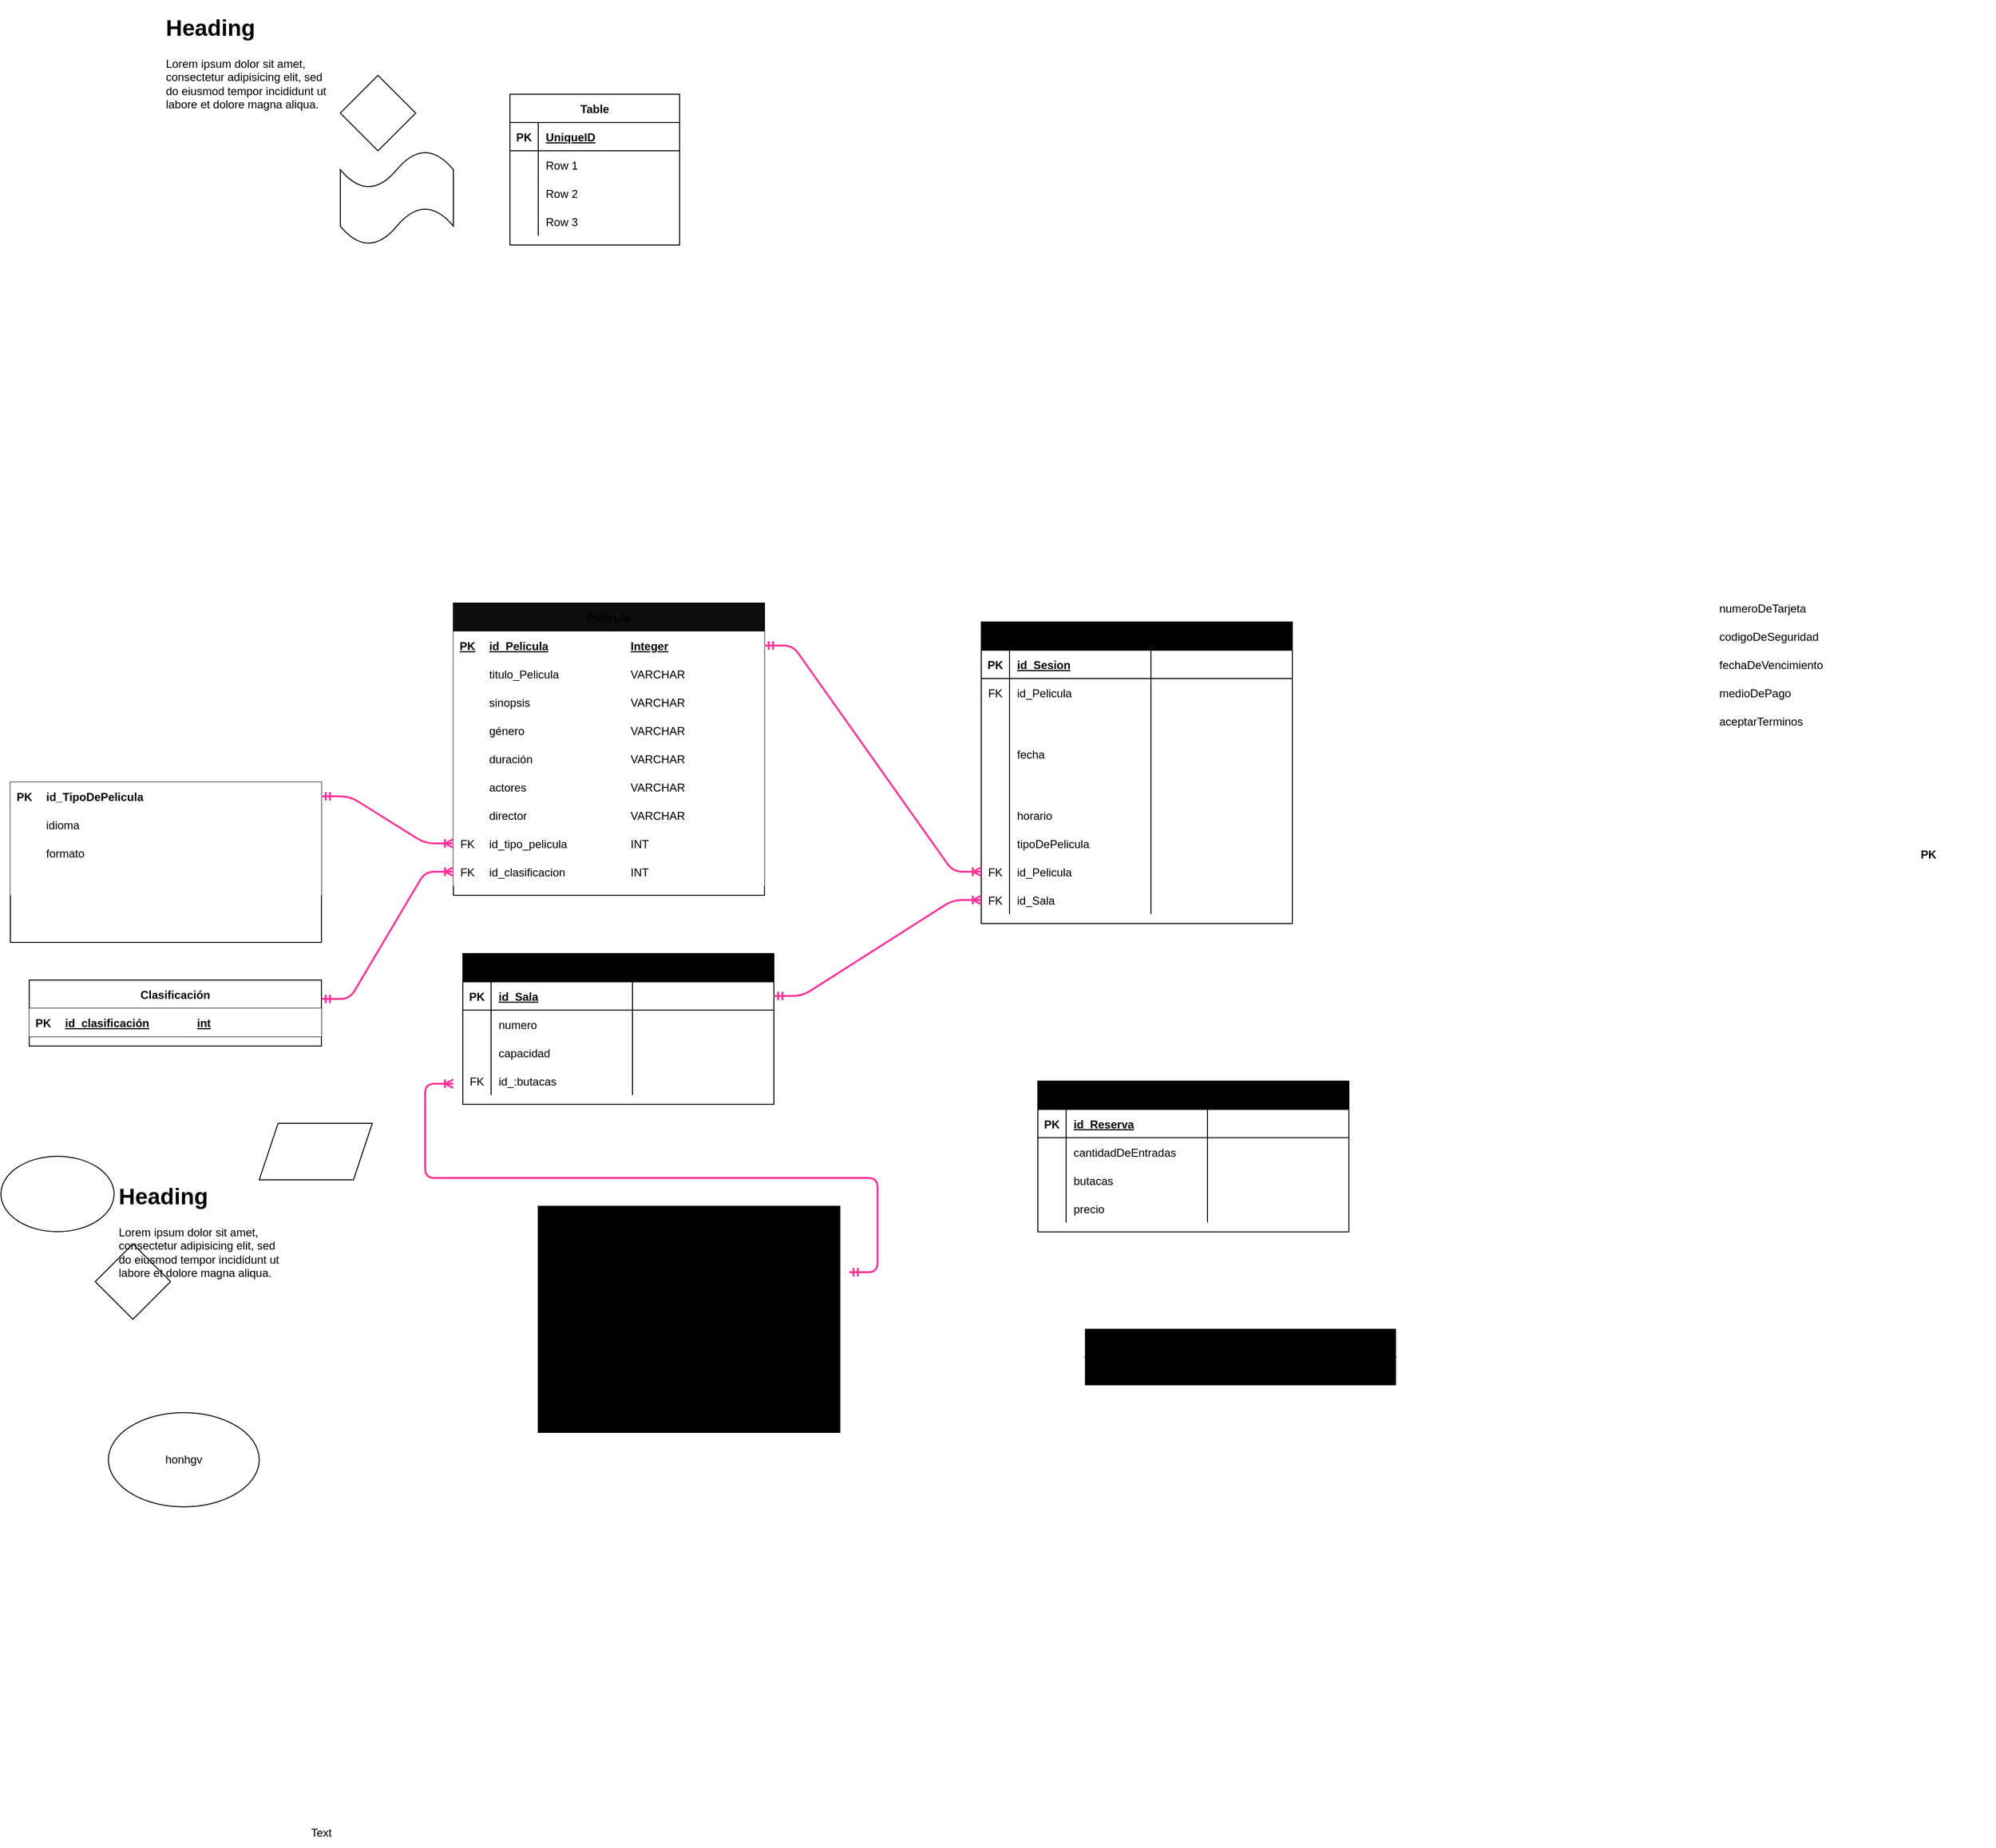 <mxfile pages="2">
    <diagram id="rKqQ8dR5sJNYAAeEVKHz" name="Página-1">
        <mxGraphModel dx="693" dy="1606" grid="1" gridSize="10" guides="1" tooltips="1" connect="1" arrows="1" fold="1" page="1" pageScale="1" pageWidth="827" pageHeight="1169" math="0" shadow="0">
            <root>
                <mxCell id="0"/>
                <mxCell id="1" parent="0"/>
                <mxCell id="EG9lZbtNjuoGq-NjsUV9-383" value="Clasificación" style="shape=table;startSize=30;container=1;collapsible=1;childLayout=tableLayout;fixedRows=1;rowLines=0;fontStyle=1;align=center;resizeLast=1;" parent="1" vertex="1">
                    <mxGeometry x="170" y="-110" width="310" height="70" as="geometry"/>
                </mxCell>
                <mxCell id="EG9lZbtNjuoGq-NjsUV9-384" value="" style="shape=partialRectangle;collapsible=0;dropTarget=0;pointerEvents=0;fillColor=none;top=0;left=0;bottom=1;right=0;points=[[0,0.5],[1,0.5]];portConstraint=eastwest;" parent="EG9lZbtNjuoGq-NjsUV9-383" vertex="1">
                    <mxGeometry y="30" width="310" height="30" as="geometry"/>
                </mxCell>
                <mxCell id="EG9lZbtNjuoGq-NjsUV9-385" value="PK" style="shape=partialRectangle;connectable=0;top=0;left=0;bottom=0;right=0;fontStyle=1;overflow=hidden;" parent="EG9lZbtNjuoGq-NjsUV9-384" vertex="1">
                    <mxGeometry width="30" height="30" as="geometry">
                        <mxRectangle width="30" height="30" as="alternateBounds"/>
                    </mxGeometry>
                </mxCell>
                <mxCell id="EG9lZbtNjuoGq-NjsUV9-386" value="id_clasificación" style="shape=partialRectangle;connectable=0;top=0;left=0;bottom=0;right=0;align=left;spacingLeft=6;fontStyle=5;overflow=hidden;" parent="EG9lZbtNjuoGq-NjsUV9-384" vertex="1">
                    <mxGeometry x="30" width="140" height="30" as="geometry">
                        <mxRectangle width="140" height="30" as="alternateBounds"/>
                    </mxGeometry>
                </mxCell>
                <mxCell id="EG9lZbtNjuoGq-NjsUV9-387" value="int" style="shape=partialRectangle;connectable=0;top=0;left=0;bottom=0;right=0;align=left;spacingLeft=6;fontStyle=5;overflow=hidden;" parent="EG9lZbtNjuoGq-NjsUV9-384" vertex="1">
                    <mxGeometry x="170" width="140" height="30" as="geometry">
                        <mxRectangle width="140" height="30" as="alternateBounds"/>
                    </mxGeometry>
                </mxCell>
                <mxCell id="EG9lZbtNjuoGq-NjsUV9-388" value="Butacas" style="shape=table;startSize=0;container=1;collapsible=1;childLayout=tableLayout;fixedRows=1;rowLines=0;fontStyle=1;align=center;resizeLast=1;fillColor=#000000;" parent="1" vertex="1">
                    <mxGeometry x="710" y="130" width="320" height="240" as="geometry"/>
                </mxCell>
                <mxCell id="EG9lZbtNjuoGq-NjsUV9-389" value="" style="shape=partialRectangle;collapsible=0;dropTarget=0;pointerEvents=0;fillColor=none;top=0;left=0;bottom=1;right=0;points=[[0,0.5],[1,0.5]];portConstraint=eastwest;" parent="EG9lZbtNjuoGq-NjsUV9-388" vertex="1">
                    <mxGeometry width="320" height="30" as="geometry"/>
                </mxCell>
                <mxCell id="EG9lZbtNjuoGq-NjsUV9-390" value="PK" style="shape=partialRectangle;connectable=0;top=0;left=0;bottom=0;right=0;fontStyle=1;overflow=hidden;fillColor=#000000;startSize=30;" parent="EG9lZbtNjuoGq-NjsUV9-389" vertex="1">
                    <mxGeometry width="30" height="30" as="geometry">
                        <mxRectangle width="30" height="30" as="alternateBounds"/>
                    </mxGeometry>
                </mxCell>
                <mxCell id="EG9lZbtNjuoGq-NjsUV9-391" value="id_Butacas" style="shape=partialRectangle;connectable=0;top=0;left=0;bottom=0;right=0;align=center;spacingLeft=6;fontStyle=1;overflow=hidden;fillColor=#000000;startSize=30;" parent="EG9lZbtNjuoGq-NjsUV9-389" vertex="1">
                    <mxGeometry x="30" width="140" height="30" as="geometry">
                        <mxRectangle width="140" height="30" as="alternateBounds"/>
                    </mxGeometry>
                </mxCell>
                <mxCell id="EG9lZbtNjuoGq-NjsUV9-392" value="int" style="shape=partialRectangle;connectable=0;top=0;left=0;bottom=0;right=0;align=center;spacingLeft=6;fontStyle=1;overflow=hidden;fillColor=#000000;startSize=30;" parent="EG9lZbtNjuoGq-NjsUV9-389" vertex="1">
                    <mxGeometry x="170" width="150" height="30" as="geometry">
                        <mxRectangle width="150" height="30" as="alternateBounds"/>
                    </mxGeometry>
                </mxCell>
                <mxCell id="EG9lZbtNjuoGq-NjsUV9-393" value="" style="shape=partialRectangle;collapsible=0;dropTarget=0;pointerEvents=0;fillColor=none;top=0;left=0;bottom=0;right=0;points=[[0,0.5],[1,0.5]];portConstraint=eastwest;" parent="EG9lZbtNjuoGq-NjsUV9-388" vertex="1">
                    <mxGeometry y="30" width="320" height="30" as="geometry"/>
                </mxCell>
                <mxCell id="EG9lZbtNjuoGq-NjsUV9-394" value="" style="shape=partialRectangle;connectable=0;top=0;left=0;bottom=0;right=0;editable=1;overflow=hidden;fillColor=#000000;startSize=30;fontStyle=1;" parent="EG9lZbtNjuoGq-NjsUV9-393" vertex="1">
                    <mxGeometry width="30" height="30" as="geometry">
                        <mxRectangle width="30" height="30" as="alternateBounds"/>
                    </mxGeometry>
                </mxCell>
                <mxCell id="EG9lZbtNjuoGq-NjsUV9-395" value="fila" style="shape=partialRectangle;connectable=0;top=0;left=0;bottom=0;right=0;align=center;spacingLeft=6;overflow=hidden;fillColor=#000000;startSize=30;fontStyle=1;" parent="EG9lZbtNjuoGq-NjsUV9-393" vertex="1">
                    <mxGeometry x="30" width="140" height="30" as="geometry">
                        <mxRectangle width="140" height="30" as="alternateBounds"/>
                    </mxGeometry>
                </mxCell>
                <mxCell id="EG9lZbtNjuoGq-NjsUV9-396" value="character" style="shape=partialRectangle;connectable=0;top=0;left=0;bottom=0;right=0;align=center;spacingLeft=6;overflow=hidden;fillColor=#000000;startSize=30;fontStyle=1;" parent="EG9lZbtNjuoGq-NjsUV9-393" vertex="1">
                    <mxGeometry x="170" width="150" height="30" as="geometry">
                        <mxRectangle width="150" height="30" as="alternateBounds"/>
                    </mxGeometry>
                </mxCell>
                <mxCell id="EG9lZbtNjuoGq-NjsUV9-397" value="" style="shape=partialRectangle;collapsible=0;dropTarget=0;pointerEvents=0;fillColor=none;top=0;left=0;bottom=0;right=0;points=[[0,0.5],[1,0.5]];portConstraint=eastwest;" parent="EG9lZbtNjuoGq-NjsUV9-388" vertex="1">
                    <mxGeometry y="60" width="320" height="30" as="geometry"/>
                </mxCell>
                <mxCell id="EG9lZbtNjuoGq-NjsUV9-398" value="" style="shape=partialRectangle;connectable=0;top=0;left=0;bottom=0;right=0;editable=1;overflow=hidden;fillColor=#000000;startSize=30;fontStyle=1;" parent="EG9lZbtNjuoGq-NjsUV9-397" vertex="1">
                    <mxGeometry width="30" height="30" as="geometry">
                        <mxRectangle width="30" height="30" as="alternateBounds"/>
                    </mxGeometry>
                </mxCell>
                <mxCell id="EG9lZbtNjuoGq-NjsUV9-399" value="numero" style="shape=partialRectangle;connectable=0;top=0;left=0;bottom=0;right=0;align=center;spacingLeft=6;overflow=hidden;fillColor=#000000;startSize=30;fontStyle=1;" parent="EG9lZbtNjuoGq-NjsUV9-397" vertex="1">
                    <mxGeometry x="30" width="140" height="30" as="geometry">
                        <mxRectangle width="140" height="30" as="alternateBounds"/>
                    </mxGeometry>
                </mxCell>
                <mxCell id="EG9lZbtNjuoGq-NjsUV9-400" value="int" style="shape=partialRectangle;connectable=0;top=0;left=0;bottom=0;right=0;align=center;spacingLeft=6;overflow=hidden;fillColor=#000000;startSize=30;fontStyle=1;" parent="EG9lZbtNjuoGq-NjsUV9-397" vertex="1">
                    <mxGeometry x="170" width="150" height="30" as="geometry">
                        <mxRectangle width="150" height="30" as="alternateBounds"/>
                    </mxGeometry>
                </mxCell>
                <mxCell id="EG9lZbtNjuoGq-NjsUV9-401" value="" style="shape=partialRectangle;collapsible=0;dropTarget=0;pointerEvents=0;fillColor=none;top=0;left=0;bottom=0;right=0;points=[[0,0.5],[1,0.5]];portConstraint=eastwest;" parent="EG9lZbtNjuoGq-NjsUV9-388" vertex="1">
                    <mxGeometry y="90" width="320" height="30" as="geometry"/>
                </mxCell>
                <mxCell id="EG9lZbtNjuoGq-NjsUV9-402" value="" style="shape=partialRectangle;connectable=0;top=0;left=0;bottom=0;right=0;editable=1;overflow=hidden;fillColor=#000000;startSize=30;fontStyle=1;" parent="EG9lZbtNjuoGq-NjsUV9-401" vertex="1">
                    <mxGeometry width="30" height="30" as="geometry">
                        <mxRectangle width="30" height="30" as="alternateBounds"/>
                    </mxGeometry>
                </mxCell>
                <mxCell id="EG9lZbtNjuoGq-NjsUV9-403" value="sala" style="shape=partialRectangle;connectable=0;top=0;left=0;bottom=0;right=0;align=center;spacingLeft=6;overflow=hidden;fillColor=#000000;startSize=30;fontStyle=1;" parent="EG9lZbtNjuoGq-NjsUV9-401" vertex="1">
                    <mxGeometry x="30" width="140" height="30" as="geometry">
                        <mxRectangle width="140" height="30" as="alternateBounds"/>
                    </mxGeometry>
                </mxCell>
                <mxCell id="EG9lZbtNjuoGq-NjsUV9-404" value="int" style="shape=partialRectangle;connectable=0;top=0;left=0;bottom=0;right=0;align=center;spacingLeft=6;overflow=hidden;fillColor=#000000;startSize=30;fontStyle=1;" parent="EG9lZbtNjuoGq-NjsUV9-401" vertex="1">
                    <mxGeometry x="170" width="150" height="30" as="geometry">
                        <mxRectangle width="150" height="30" as="alternateBounds"/>
                    </mxGeometry>
                </mxCell>
                <mxCell id="EG9lZbtNjuoGq-NjsUV9-405" style="shape=partialRectangle;collapsible=0;dropTarget=0;pointerEvents=0;fillColor=none;top=0;left=0;bottom=0;right=0;points=[[0,0.5],[1,0.5]];portConstraint=eastwest;" parent="EG9lZbtNjuoGq-NjsUV9-388" vertex="1">
                    <mxGeometry y="120" width="320" height="30" as="geometry"/>
                </mxCell>
                <mxCell id="EG9lZbtNjuoGq-NjsUV9-406" style="shape=partialRectangle;connectable=0;top=0;left=0;bottom=0;right=0;editable=1;overflow=hidden;fillColor=#000000;startSize=30;fontStyle=1;" parent="EG9lZbtNjuoGq-NjsUV9-405" vertex="1">
                    <mxGeometry width="30" height="30" as="geometry">
                        <mxRectangle width="30" height="30" as="alternateBounds"/>
                    </mxGeometry>
                </mxCell>
                <mxCell id="EG9lZbtNjuoGq-NjsUV9-407" value="disponibilidad" style="shape=partialRectangle;connectable=0;top=0;left=0;bottom=0;right=0;align=center;spacingLeft=6;overflow=hidden;fillColor=#000000;startSize=30;fontStyle=1;" parent="EG9lZbtNjuoGq-NjsUV9-405" vertex="1">
                    <mxGeometry x="30" width="140" height="30" as="geometry">
                        <mxRectangle width="140" height="30" as="alternateBounds"/>
                    </mxGeometry>
                </mxCell>
                <mxCell id="EG9lZbtNjuoGq-NjsUV9-408" value="Boolean" style="shape=partialRectangle;connectable=0;top=0;left=0;bottom=0;right=0;align=center;spacingLeft=6;overflow=hidden;fillColor=#000000;startSize=30;fontStyle=1;" parent="EG9lZbtNjuoGq-NjsUV9-405" vertex="1">
                    <mxGeometry x="170" width="150" height="30" as="geometry">
                        <mxRectangle width="150" height="30" as="alternateBounds"/>
                    </mxGeometry>
                </mxCell>
                <mxCell id="EG9lZbtNjuoGq-NjsUV9-409" value="Pelicula" style="shape=table;startSize=30;container=1;collapsible=1;childLayout=tableLayout;fixedRows=1;rowLines=0;fontStyle=1;align=center;resizeLast=1;fillColor=#0D0D0D;" parent="1" vertex="1">
                    <mxGeometry x="620" y="-510" width="330" height="310" as="geometry"/>
                </mxCell>
                <mxCell id="EG9lZbtNjuoGq-NjsUV9-410" value="" style="shape=partialRectangle;collapsible=0;dropTarget=0;pointerEvents=0;fillColor=none;top=0;left=0;bottom=1;right=0;points=[[0,0.5],[1,0.5]];portConstraint=eastwest;" parent="EG9lZbtNjuoGq-NjsUV9-409" vertex="1">
                    <mxGeometry y="30" width="330" height="30" as="geometry"/>
                </mxCell>
                <mxCell id="EG9lZbtNjuoGq-NjsUV9-411" value="PK" style="shape=partialRectangle;connectable=0;top=0;left=0;bottom=0;right=0;fontStyle=5;overflow=hidden;" parent="EG9lZbtNjuoGq-NjsUV9-410" vertex="1">
                    <mxGeometry width="30" height="30" as="geometry">
                        <mxRectangle width="30" height="30" as="alternateBounds"/>
                    </mxGeometry>
                </mxCell>
                <mxCell id="EG9lZbtNjuoGq-NjsUV9-412" value="id_Pelicula" style="shape=partialRectangle;connectable=0;top=0;left=0;bottom=0;right=0;align=left;spacingLeft=6;fontStyle=5;overflow=hidden;" parent="EG9lZbtNjuoGq-NjsUV9-410" vertex="1">
                    <mxGeometry x="30" width="150" height="30" as="geometry">
                        <mxRectangle width="150" height="30" as="alternateBounds"/>
                    </mxGeometry>
                </mxCell>
                <mxCell id="EG9lZbtNjuoGq-NjsUV9-413" value="Integer" style="shape=partialRectangle;connectable=0;top=0;left=0;bottom=0;right=0;align=left;spacingLeft=6;fontStyle=5;overflow=hidden;" parent="EG9lZbtNjuoGq-NjsUV9-410" vertex="1">
                    <mxGeometry x="180" width="150" height="30" as="geometry">
                        <mxRectangle width="150" height="30" as="alternateBounds"/>
                    </mxGeometry>
                </mxCell>
                <mxCell id="EG9lZbtNjuoGq-NjsUV9-414" value="" style="shape=partialRectangle;collapsible=0;dropTarget=0;pointerEvents=0;fillColor=none;top=0;left=0;bottom=0;right=0;points=[[0,0.5],[1,0.5]];portConstraint=eastwest;" parent="EG9lZbtNjuoGq-NjsUV9-409" vertex="1">
                    <mxGeometry y="60" width="330" height="30" as="geometry"/>
                </mxCell>
                <mxCell id="EG9lZbtNjuoGq-NjsUV9-415" value="" style="shape=partialRectangle;connectable=0;top=0;left=0;bottom=0;right=0;editable=1;overflow=hidden;" parent="EG9lZbtNjuoGq-NjsUV9-414" vertex="1">
                    <mxGeometry width="30" height="30" as="geometry">
                        <mxRectangle width="30" height="30" as="alternateBounds"/>
                    </mxGeometry>
                </mxCell>
                <mxCell id="EG9lZbtNjuoGq-NjsUV9-416" value="titulo_Pelicula" style="shape=partialRectangle;connectable=0;top=0;left=0;bottom=0;right=0;align=left;spacingLeft=6;overflow=hidden;" parent="EG9lZbtNjuoGq-NjsUV9-414" vertex="1">
                    <mxGeometry x="30" width="150" height="30" as="geometry">
                        <mxRectangle width="150" height="30" as="alternateBounds"/>
                    </mxGeometry>
                </mxCell>
                <mxCell id="EG9lZbtNjuoGq-NjsUV9-417" value="VARCHAR" style="shape=partialRectangle;connectable=0;top=0;left=0;bottom=0;right=0;align=left;spacingLeft=6;overflow=hidden;" parent="EG9lZbtNjuoGq-NjsUV9-414" vertex="1">
                    <mxGeometry x="180" width="150" height="30" as="geometry">
                        <mxRectangle width="150" height="30" as="alternateBounds"/>
                    </mxGeometry>
                </mxCell>
                <mxCell id="EG9lZbtNjuoGq-NjsUV9-418" value="" style="shape=partialRectangle;collapsible=0;dropTarget=0;pointerEvents=0;fillColor=none;top=0;left=0;bottom=0;right=0;points=[[0,0.5],[1,0.5]];portConstraint=eastwest;" parent="EG9lZbtNjuoGq-NjsUV9-409" vertex="1">
                    <mxGeometry y="90" width="330" height="30" as="geometry"/>
                </mxCell>
                <mxCell id="EG9lZbtNjuoGq-NjsUV9-419" value="" style="shape=partialRectangle;connectable=0;top=0;left=0;bottom=0;right=0;editable=1;overflow=hidden;" parent="EG9lZbtNjuoGq-NjsUV9-418" vertex="1">
                    <mxGeometry width="30" height="30" as="geometry">
                        <mxRectangle width="30" height="30" as="alternateBounds"/>
                    </mxGeometry>
                </mxCell>
                <mxCell id="EG9lZbtNjuoGq-NjsUV9-420" value="sinopsis" style="shape=partialRectangle;connectable=0;top=0;left=0;bottom=0;right=0;align=left;spacingLeft=6;overflow=hidden;" parent="EG9lZbtNjuoGq-NjsUV9-418" vertex="1">
                    <mxGeometry x="30" width="150" height="30" as="geometry">
                        <mxRectangle width="150" height="30" as="alternateBounds"/>
                    </mxGeometry>
                </mxCell>
                <mxCell id="EG9lZbtNjuoGq-NjsUV9-421" value="VARCHAR" style="shape=partialRectangle;connectable=0;top=0;left=0;bottom=0;right=0;align=left;spacingLeft=6;overflow=hidden;" parent="EG9lZbtNjuoGq-NjsUV9-418" vertex="1">
                    <mxGeometry x="180" width="150" height="30" as="geometry">
                        <mxRectangle width="150" height="30" as="alternateBounds"/>
                    </mxGeometry>
                </mxCell>
                <mxCell id="EG9lZbtNjuoGq-NjsUV9-422" style="shape=partialRectangle;collapsible=0;dropTarget=0;pointerEvents=0;fillColor=none;top=0;left=0;bottom=0;right=0;points=[[0,0.5],[1,0.5]];portConstraint=eastwest;" parent="EG9lZbtNjuoGq-NjsUV9-409" vertex="1">
                    <mxGeometry y="120" width="330" height="30" as="geometry"/>
                </mxCell>
                <mxCell id="EG9lZbtNjuoGq-NjsUV9-423" style="shape=partialRectangle;connectable=0;top=0;left=0;bottom=0;right=0;editable=1;overflow=hidden;" parent="EG9lZbtNjuoGq-NjsUV9-422" vertex="1">
                    <mxGeometry width="30" height="30" as="geometry">
                        <mxRectangle width="30" height="30" as="alternateBounds"/>
                    </mxGeometry>
                </mxCell>
                <mxCell id="EG9lZbtNjuoGq-NjsUV9-424" value="género" style="shape=partialRectangle;connectable=0;top=0;left=0;bottom=0;right=0;align=left;spacingLeft=6;overflow=hidden;" parent="EG9lZbtNjuoGq-NjsUV9-422" vertex="1">
                    <mxGeometry x="30" width="150" height="30" as="geometry">
                        <mxRectangle width="150" height="30" as="alternateBounds"/>
                    </mxGeometry>
                </mxCell>
                <mxCell id="EG9lZbtNjuoGq-NjsUV9-425" value="VARCHAR" style="shape=partialRectangle;connectable=0;top=0;left=0;bottom=0;right=0;align=left;spacingLeft=6;overflow=hidden;" parent="EG9lZbtNjuoGq-NjsUV9-422" vertex="1">
                    <mxGeometry x="180" width="150" height="30" as="geometry">
                        <mxRectangle width="150" height="30" as="alternateBounds"/>
                    </mxGeometry>
                </mxCell>
                <mxCell id="EG9lZbtNjuoGq-NjsUV9-426" style="shape=partialRectangle;collapsible=0;dropTarget=0;pointerEvents=0;fillColor=none;top=0;left=0;bottom=0;right=0;points=[[0,0.5],[1,0.5]];portConstraint=eastwest;" parent="EG9lZbtNjuoGq-NjsUV9-409" vertex="1">
                    <mxGeometry y="150" width="330" height="30" as="geometry"/>
                </mxCell>
                <mxCell id="EG9lZbtNjuoGq-NjsUV9-427" style="shape=partialRectangle;connectable=0;top=0;left=0;bottom=0;right=0;editable=1;overflow=hidden;" parent="EG9lZbtNjuoGq-NjsUV9-426" vertex="1">
                    <mxGeometry width="30" height="30" as="geometry">
                        <mxRectangle width="30" height="30" as="alternateBounds"/>
                    </mxGeometry>
                </mxCell>
                <mxCell id="EG9lZbtNjuoGq-NjsUV9-428" value="duración" style="shape=partialRectangle;connectable=0;top=0;left=0;bottom=0;right=0;align=left;spacingLeft=6;overflow=hidden;" parent="EG9lZbtNjuoGq-NjsUV9-426" vertex="1">
                    <mxGeometry x="30" width="150" height="30" as="geometry">
                        <mxRectangle width="150" height="30" as="alternateBounds"/>
                    </mxGeometry>
                </mxCell>
                <mxCell id="EG9lZbtNjuoGq-NjsUV9-429" value="VARCHAR" style="shape=partialRectangle;connectable=0;top=0;left=0;bottom=0;right=0;align=left;spacingLeft=6;overflow=hidden;" parent="EG9lZbtNjuoGq-NjsUV9-426" vertex="1">
                    <mxGeometry x="180" width="150" height="30" as="geometry">
                        <mxRectangle width="150" height="30" as="alternateBounds"/>
                    </mxGeometry>
                </mxCell>
                <mxCell id="EG9lZbtNjuoGq-NjsUV9-430" style="shape=partialRectangle;collapsible=0;dropTarget=0;pointerEvents=0;fillColor=none;top=0;left=0;bottom=0;right=0;points=[[0,0.5],[1,0.5]];portConstraint=eastwest;" parent="EG9lZbtNjuoGq-NjsUV9-409" vertex="1">
                    <mxGeometry y="180" width="330" height="30" as="geometry"/>
                </mxCell>
                <mxCell id="EG9lZbtNjuoGq-NjsUV9-431" style="shape=partialRectangle;connectable=0;top=0;left=0;bottom=0;right=0;editable=1;overflow=hidden;" parent="EG9lZbtNjuoGq-NjsUV9-430" vertex="1">
                    <mxGeometry width="30" height="30" as="geometry">
                        <mxRectangle width="30" height="30" as="alternateBounds"/>
                    </mxGeometry>
                </mxCell>
                <mxCell id="EG9lZbtNjuoGq-NjsUV9-432" value="actores" style="shape=partialRectangle;connectable=0;top=0;left=0;bottom=0;right=0;align=left;spacingLeft=6;overflow=hidden;" parent="EG9lZbtNjuoGq-NjsUV9-430" vertex="1">
                    <mxGeometry x="30" width="150" height="30" as="geometry">
                        <mxRectangle width="150" height="30" as="alternateBounds"/>
                    </mxGeometry>
                </mxCell>
                <mxCell id="EG9lZbtNjuoGq-NjsUV9-433" value="VARCHAR" style="shape=partialRectangle;connectable=0;top=0;left=0;bottom=0;right=0;align=left;spacingLeft=6;overflow=hidden;" parent="EG9lZbtNjuoGq-NjsUV9-430" vertex="1">
                    <mxGeometry x="180" width="150" height="30" as="geometry">
                        <mxRectangle width="150" height="30" as="alternateBounds"/>
                    </mxGeometry>
                </mxCell>
                <mxCell id="EG9lZbtNjuoGq-NjsUV9-434" style="shape=partialRectangle;collapsible=0;dropTarget=0;pointerEvents=0;fillColor=none;top=0;left=0;bottom=0;right=0;points=[[0,0.5],[1,0.5]];portConstraint=eastwest;" parent="EG9lZbtNjuoGq-NjsUV9-409" vertex="1">
                    <mxGeometry y="210" width="330" height="30" as="geometry"/>
                </mxCell>
                <mxCell id="EG9lZbtNjuoGq-NjsUV9-435" style="shape=partialRectangle;connectable=0;top=0;left=0;bottom=0;right=0;editable=1;overflow=hidden;" parent="EG9lZbtNjuoGq-NjsUV9-434" vertex="1">
                    <mxGeometry width="30" height="30" as="geometry">
                        <mxRectangle width="30" height="30" as="alternateBounds"/>
                    </mxGeometry>
                </mxCell>
                <mxCell id="EG9lZbtNjuoGq-NjsUV9-436" value="director" style="shape=partialRectangle;connectable=0;top=0;left=0;bottom=0;right=0;align=left;spacingLeft=6;overflow=hidden;" parent="EG9lZbtNjuoGq-NjsUV9-434" vertex="1">
                    <mxGeometry x="30" width="150" height="30" as="geometry">
                        <mxRectangle width="150" height="30" as="alternateBounds"/>
                    </mxGeometry>
                </mxCell>
                <mxCell id="EG9lZbtNjuoGq-NjsUV9-437" value="VARCHAR" style="shape=partialRectangle;connectable=0;top=0;left=0;bottom=0;right=0;align=left;spacingLeft=6;overflow=hidden;" parent="EG9lZbtNjuoGq-NjsUV9-434" vertex="1">
                    <mxGeometry x="180" width="150" height="30" as="geometry">
                        <mxRectangle width="150" height="30" as="alternateBounds"/>
                    </mxGeometry>
                </mxCell>
                <mxCell id="EG9lZbtNjuoGq-NjsUV9-438" style="shape=partialRectangle;collapsible=0;dropTarget=0;pointerEvents=0;fillColor=none;top=0;left=0;bottom=0;right=0;points=[[0,0.5],[1,0.5]];portConstraint=eastwest;" parent="EG9lZbtNjuoGq-NjsUV9-409" vertex="1">
                    <mxGeometry y="240" width="330" height="30" as="geometry"/>
                </mxCell>
                <mxCell id="EG9lZbtNjuoGq-NjsUV9-439" value="FK" style="shape=partialRectangle;connectable=0;top=0;left=0;bottom=0;right=0;editable=1;overflow=hidden;" parent="EG9lZbtNjuoGq-NjsUV9-438" vertex="1">
                    <mxGeometry width="30" height="30" as="geometry">
                        <mxRectangle width="30" height="30" as="alternateBounds"/>
                    </mxGeometry>
                </mxCell>
                <mxCell id="EG9lZbtNjuoGq-NjsUV9-440" value="id_tipo_pelicula" style="shape=partialRectangle;connectable=0;top=0;left=0;bottom=0;right=0;align=left;spacingLeft=6;overflow=hidden;" parent="EG9lZbtNjuoGq-NjsUV9-438" vertex="1">
                    <mxGeometry x="30" width="150" height="30" as="geometry">
                        <mxRectangle width="150" height="30" as="alternateBounds"/>
                    </mxGeometry>
                </mxCell>
                <mxCell id="EG9lZbtNjuoGq-NjsUV9-441" value="INT " style="shape=partialRectangle;connectable=0;top=0;left=0;bottom=0;right=0;align=left;spacingLeft=6;overflow=hidden;" parent="EG9lZbtNjuoGq-NjsUV9-438" vertex="1">
                    <mxGeometry x="180" width="150" height="30" as="geometry">
                        <mxRectangle width="150" height="30" as="alternateBounds"/>
                    </mxGeometry>
                </mxCell>
                <mxCell id="EG9lZbtNjuoGq-NjsUV9-442" style="shape=partialRectangle;collapsible=0;dropTarget=0;pointerEvents=0;fillColor=none;top=0;left=0;bottom=0;right=0;points=[[0,0.5],[1,0.5]];portConstraint=eastwest;" parent="EG9lZbtNjuoGq-NjsUV9-409" vertex="1">
                    <mxGeometry y="270" width="330" height="30" as="geometry"/>
                </mxCell>
                <mxCell id="EG9lZbtNjuoGq-NjsUV9-443" value="FK" style="shape=partialRectangle;connectable=0;top=0;left=0;bottom=0;right=0;editable=1;overflow=hidden;" parent="EG9lZbtNjuoGq-NjsUV9-442" vertex="1">
                    <mxGeometry width="30" height="30" as="geometry">
                        <mxRectangle width="30" height="30" as="alternateBounds"/>
                    </mxGeometry>
                </mxCell>
                <mxCell id="EG9lZbtNjuoGq-NjsUV9-444" value="id_clasificacion" style="shape=partialRectangle;connectable=0;top=0;left=0;bottom=0;right=0;align=left;spacingLeft=6;overflow=hidden;" parent="EG9lZbtNjuoGq-NjsUV9-442" vertex="1">
                    <mxGeometry x="30" width="150" height="30" as="geometry">
                        <mxRectangle width="150" height="30" as="alternateBounds"/>
                    </mxGeometry>
                </mxCell>
                <mxCell id="EG9lZbtNjuoGq-NjsUV9-445" value="INT " style="shape=partialRectangle;connectable=0;top=0;left=0;bottom=0;right=0;align=left;spacingLeft=6;overflow=hidden;" parent="EG9lZbtNjuoGq-NjsUV9-442" vertex="1">
                    <mxGeometry x="180" width="150" height="30" as="geometry">
                        <mxRectangle width="150" height="30" as="alternateBounds"/>
                    </mxGeometry>
                </mxCell>
                <mxCell id="EG9lZbtNjuoGq-NjsUV9-446" value="" style="shape=partialRectangle;collapsible=0;dropTarget=0;pointerEvents=0;fillColor=none;top=0;left=0;bottom=1;right=0;points=[[0,0.5],[1,0.5]];portConstraint=eastwest;" parent="1" vertex="1">
                    <mxGeometry x="1290" y="260" width="330" height="30" as="geometry"/>
                </mxCell>
                <mxCell id="EG9lZbtNjuoGq-NjsUV9-447" value="PK" style="shape=partialRectangle;connectable=0;fillColor=#000000;top=0;left=0;bottom=0;right=0;fontStyle=1;overflow=hidden;startSize=30;" parent="EG9lZbtNjuoGq-NjsUV9-446" vertex="1">
                    <mxGeometry width="30" height="30" as="geometry">
                        <mxRectangle width="30" height="30" as="alternateBounds"/>
                    </mxGeometry>
                </mxCell>
                <mxCell id="EG9lZbtNjuoGq-NjsUV9-448" value="id_Descuentos" style="shape=partialRectangle;connectable=0;fillColor=#000000;top=0;left=0;bottom=0;right=0;align=center;spacingLeft=6;fontStyle=1;overflow=hidden;startSize=30;" parent="EG9lZbtNjuoGq-NjsUV9-446" vertex="1">
                    <mxGeometry x="30" width="150" height="30" as="geometry">
                        <mxRectangle width="150" height="30" as="alternateBounds"/>
                    </mxGeometry>
                </mxCell>
                <mxCell id="EG9lZbtNjuoGq-NjsUV9-449" value="&#10;&#10;&lt;span style=&quot;color: rgb(240, 240, 240); font-family: helvetica; font-size: 12px; font-style: normal; font-weight: 400; letter-spacing: normal; text-align: left; text-indent: 0px; text-transform: none; word-spacing: 0px; background-color: rgb(42, 42, 42); display: inline; float: none;&quot;&gt;String&lt;/span&gt;&#10;&#10;" style="shape=partialRectangle;connectable=0;fillColor=#000000;top=0;left=0;bottom=0;right=0;align=center;spacingLeft=6;fontStyle=1;overflow=hidden;startSize=30;" parent="EG9lZbtNjuoGq-NjsUV9-446" vertex="1">
                    <mxGeometry x="180" width="150" height="30" as="geometry">
                        <mxRectangle width="150" height="30" as="alternateBounds"/>
                    </mxGeometry>
                </mxCell>
                <mxCell id="EG9lZbtNjuoGq-NjsUV9-450" value="" style="shape=partialRectangle;collapsible=0;dropTarget=0;pointerEvents=0;fillColor=none;top=0;left=0;bottom=0;right=0;points=[[0,0.5],[1,0.5]];portConstraint=eastwest;" parent="1" vertex="1">
                    <mxGeometry x="1290" y="290" width="330" height="30" as="geometry"/>
                </mxCell>
                <mxCell id="EG9lZbtNjuoGq-NjsUV9-451" value="" style="shape=partialRectangle;connectable=0;fillColor=#000000;top=0;left=0;bottom=0;right=0;editable=1;overflow=hidden;startSize=30;fontStyle=1;" parent="EG9lZbtNjuoGq-NjsUV9-450" vertex="1">
                    <mxGeometry width="30" height="30" as="geometry">
                        <mxRectangle width="30" height="30" as="alternateBounds"/>
                    </mxGeometry>
                </mxCell>
                <mxCell id="EG9lZbtNjuoGq-NjsUV9-452" value="dias" style="shape=partialRectangle;connectable=0;fillColor=#000000;top=0;left=0;bottom=0;right=0;align=center;spacingLeft=6;overflow=hidden;startSize=30;fontStyle=1;" parent="EG9lZbtNjuoGq-NjsUV9-450" vertex="1">
                    <mxGeometry x="30" width="150" height="30" as="geometry">
                        <mxRectangle width="150" height="30" as="alternateBounds"/>
                    </mxGeometry>
                </mxCell>
                <mxCell id="EG9lZbtNjuoGq-NjsUV9-453" style="shape=partialRectangle;connectable=0;fillColor=#000000;top=0;left=0;bottom=0;right=0;align=center;spacingLeft=6;overflow=hidden;startSize=30;fontStyle=1;" parent="EG9lZbtNjuoGq-NjsUV9-450" vertex="1">
                    <mxGeometry x="180" width="150" height="30" as="geometry">
                        <mxRectangle width="150" height="30" as="alternateBounds"/>
                    </mxGeometry>
                </mxCell>
                <mxCell id="EG9lZbtNjuoGq-NjsUV9-454" value="TipoDePelicula" style="shape=table;startSize=0;container=1;collapsible=1;childLayout=tableLayout;fixedRows=1;rowLines=0;fontStyle=1;align=center;resizeLast=1;" parent="1" vertex="1">
                    <mxGeometry x="150" y="-320" width="330" height="170" as="geometry"/>
                </mxCell>
                <mxCell id="EG9lZbtNjuoGq-NjsUV9-455" value="" style="shape=partialRectangle;collapsible=0;dropTarget=0;pointerEvents=0;fillColor=none;top=0;left=0;bottom=1;right=0;points=[[0,0.5],[1,0.5]];portConstraint=eastwest;" parent="EG9lZbtNjuoGq-NjsUV9-454" vertex="1">
                    <mxGeometry width="330" height="30" as="geometry"/>
                </mxCell>
                <mxCell id="EG9lZbtNjuoGq-NjsUV9-456" value="PK" style="shape=partialRectangle;connectable=0;top=0;left=0;bottom=0;right=0;fontStyle=1;overflow=hidden;" parent="EG9lZbtNjuoGq-NjsUV9-455" vertex="1">
                    <mxGeometry width="30" height="30" as="geometry">
                        <mxRectangle width="30" height="30" as="alternateBounds"/>
                    </mxGeometry>
                </mxCell>
                <mxCell id="EG9lZbtNjuoGq-NjsUV9-457" value="id_TipoDePelicula" style="shape=partialRectangle;connectable=0;top=0;left=0;bottom=0;right=0;align=left;spacingLeft=6;fontStyle=1;overflow=hidden;" parent="EG9lZbtNjuoGq-NjsUV9-455" vertex="1">
                    <mxGeometry x="30" width="230" height="30" as="geometry">
                        <mxRectangle width="230" height="30" as="alternateBounds"/>
                    </mxGeometry>
                </mxCell>
                <mxCell id="EG9lZbtNjuoGq-NjsUV9-458" style="shape=partialRectangle;connectable=0;top=0;left=0;bottom=0;right=0;align=left;spacingLeft=6;fontStyle=5;overflow=hidden;" parent="EG9lZbtNjuoGq-NjsUV9-455" vertex="1">
                    <mxGeometry x="260" width="70" height="30" as="geometry">
                        <mxRectangle width="70" height="30" as="alternateBounds"/>
                    </mxGeometry>
                </mxCell>
                <mxCell id="EG9lZbtNjuoGq-NjsUV9-459" value="" style="shape=partialRectangle;collapsible=0;dropTarget=0;pointerEvents=0;fillColor=none;top=0;left=0;bottom=0;right=0;points=[[0,0.5],[1,0.5]];portConstraint=eastwest;" parent="EG9lZbtNjuoGq-NjsUV9-454" vertex="1">
                    <mxGeometry y="30" width="330" height="30" as="geometry"/>
                </mxCell>
                <mxCell id="EG9lZbtNjuoGq-NjsUV9-460" value="" style="shape=partialRectangle;connectable=0;top=0;left=0;bottom=0;right=0;editable=1;overflow=hidden;" parent="EG9lZbtNjuoGq-NjsUV9-459" vertex="1">
                    <mxGeometry width="30" height="30" as="geometry">
                        <mxRectangle width="30" height="30" as="alternateBounds"/>
                    </mxGeometry>
                </mxCell>
                <mxCell id="EG9lZbtNjuoGq-NjsUV9-461" value="idioma" style="shape=partialRectangle;connectable=0;top=0;left=0;bottom=0;right=0;align=left;spacingLeft=6;overflow=hidden;" parent="EG9lZbtNjuoGq-NjsUV9-459" vertex="1">
                    <mxGeometry x="30" width="230" height="30" as="geometry">
                        <mxRectangle width="230" height="30" as="alternateBounds"/>
                    </mxGeometry>
                </mxCell>
                <mxCell id="EG9lZbtNjuoGq-NjsUV9-462" style="shape=partialRectangle;connectable=0;top=0;left=0;bottom=0;right=0;align=left;spacingLeft=6;overflow=hidden;" parent="EG9lZbtNjuoGq-NjsUV9-459" vertex="1">
                    <mxGeometry x="260" width="70" height="30" as="geometry">
                        <mxRectangle width="70" height="30" as="alternateBounds"/>
                    </mxGeometry>
                </mxCell>
                <mxCell id="EG9lZbtNjuoGq-NjsUV9-463" value="" style="shape=partialRectangle;collapsible=0;dropTarget=0;pointerEvents=0;fillColor=none;top=0;left=0;bottom=0;right=0;points=[[0,0.5],[1,0.5]];portConstraint=eastwest;" parent="EG9lZbtNjuoGq-NjsUV9-454" vertex="1">
                    <mxGeometry y="60" width="330" height="30" as="geometry"/>
                </mxCell>
                <mxCell id="EG9lZbtNjuoGq-NjsUV9-464" value="" style="shape=partialRectangle;connectable=0;top=0;left=0;bottom=0;right=0;editable=1;overflow=hidden;" parent="EG9lZbtNjuoGq-NjsUV9-463" vertex="1">
                    <mxGeometry width="30" height="30" as="geometry">
                        <mxRectangle width="30" height="30" as="alternateBounds"/>
                    </mxGeometry>
                </mxCell>
                <mxCell id="EG9lZbtNjuoGq-NjsUV9-465" value="formato" style="shape=partialRectangle;connectable=0;top=0;left=0;bottom=0;right=0;align=left;spacingLeft=6;overflow=hidden;" parent="EG9lZbtNjuoGq-NjsUV9-463" vertex="1">
                    <mxGeometry x="30" width="230" height="30" as="geometry">
                        <mxRectangle width="230" height="30" as="alternateBounds"/>
                    </mxGeometry>
                </mxCell>
                <mxCell id="EG9lZbtNjuoGq-NjsUV9-466" style="shape=partialRectangle;connectable=0;top=0;left=0;bottom=0;right=0;align=left;spacingLeft=6;overflow=hidden;" parent="EG9lZbtNjuoGq-NjsUV9-463" vertex="1">
                    <mxGeometry x="260" width="70" height="30" as="geometry">
                        <mxRectangle width="70" height="30" as="alternateBounds"/>
                    </mxGeometry>
                </mxCell>
                <mxCell id="EG9lZbtNjuoGq-NjsUV9-467" value="" style="shape=partialRectangle;collapsible=0;dropTarget=0;pointerEvents=0;fillColor=none;top=0;left=0;bottom=0;right=0;points=[[0,0.5],[1,0.5]];portConstraint=eastwest;" parent="EG9lZbtNjuoGq-NjsUV9-454" vertex="1">
                    <mxGeometry y="90" width="330" height="30" as="geometry"/>
                </mxCell>
                <mxCell id="EG9lZbtNjuoGq-NjsUV9-468" value="" style="shape=partialRectangle;connectable=0;top=0;left=0;bottom=0;right=0;editable=1;overflow=hidden;" parent="EG9lZbtNjuoGq-NjsUV9-467" vertex="1">
                    <mxGeometry width="30" height="30" as="geometry">
                        <mxRectangle width="30" height="30" as="alternateBounds"/>
                    </mxGeometry>
                </mxCell>
                <mxCell id="EG9lZbtNjuoGq-NjsUV9-469" value="" style="shape=partialRectangle;connectable=0;top=0;left=0;bottom=0;right=0;align=left;spacingLeft=6;overflow=hidden;" parent="EG9lZbtNjuoGq-NjsUV9-467" vertex="1">
                    <mxGeometry x="30" width="230" height="30" as="geometry">
                        <mxRectangle width="230" height="30" as="alternateBounds"/>
                    </mxGeometry>
                </mxCell>
                <mxCell id="EG9lZbtNjuoGq-NjsUV9-470" style="shape=partialRectangle;connectable=0;top=0;left=0;bottom=0;right=0;align=left;spacingLeft=6;overflow=hidden;" parent="EG9lZbtNjuoGq-NjsUV9-467" vertex="1">
                    <mxGeometry x="260" width="70" height="30" as="geometry">
                        <mxRectangle width="70" height="30" as="alternateBounds"/>
                    </mxGeometry>
                </mxCell>
                <mxCell id="EG9lZbtNjuoGq-NjsUV9-471" value="Sala" style="shape=table;startSize=30;container=1;collapsible=1;childLayout=tableLayout;fixedRows=1;rowLines=0;fontStyle=1;align=center;resizeLast=1;fillColor=#000000;" parent="1" vertex="1">
                    <mxGeometry x="630" y="-138.12" width="330" height="160" as="geometry"/>
                </mxCell>
                <mxCell id="EG9lZbtNjuoGq-NjsUV9-472" value="" style="shape=partialRectangle;collapsible=0;dropTarget=0;pointerEvents=0;fillColor=none;top=0;left=0;bottom=1;right=0;points=[[0,0.5],[1,0.5]];portConstraint=eastwest;" parent="EG9lZbtNjuoGq-NjsUV9-471" vertex="1">
                    <mxGeometry y="30" width="330" height="30" as="geometry"/>
                </mxCell>
                <mxCell id="EG9lZbtNjuoGq-NjsUV9-473" value="PK" style="shape=partialRectangle;connectable=0;fillColor=none;top=0;left=0;bottom=0;right=0;fontStyle=1;overflow=hidden;" parent="EG9lZbtNjuoGq-NjsUV9-472" vertex="1">
                    <mxGeometry width="30" height="30" as="geometry">
                        <mxRectangle width="30" height="30" as="alternateBounds"/>
                    </mxGeometry>
                </mxCell>
                <mxCell id="EG9lZbtNjuoGq-NjsUV9-474" value="id_Sala" style="shape=partialRectangle;connectable=0;fillColor=none;top=0;left=0;bottom=0;right=0;align=left;spacingLeft=6;fontStyle=5;overflow=hidden;" parent="EG9lZbtNjuoGq-NjsUV9-472" vertex="1">
                    <mxGeometry x="30" width="150" height="30" as="geometry">
                        <mxRectangle width="150" height="30" as="alternateBounds"/>
                    </mxGeometry>
                </mxCell>
                <mxCell id="EG9lZbtNjuoGq-NjsUV9-475" style="shape=partialRectangle;connectable=0;fillColor=none;top=0;left=0;bottom=0;right=0;align=left;spacingLeft=6;fontStyle=5;overflow=hidden;" parent="EG9lZbtNjuoGq-NjsUV9-472" vertex="1">
                    <mxGeometry x="180" width="150" height="30" as="geometry">
                        <mxRectangle width="150" height="30" as="alternateBounds"/>
                    </mxGeometry>
                </mxCell>
                <mxCell id="EG9lZbtNjuoGq-NjsUV9-476" value="" style="shape=partialRectangle;collapsible=0;dropTarget=0;pointerEvents=0;fillColor=none;top=0;left=0;bottom=0;right=0;points=[[0,0.5],[1,0.5]];portConstraint=eastwest;" parent="EG9lZbtNjuoGq-NjsUV9-471" vertex="1">
                    <mxGeometry y="60" width="330" height="30" as="geometry"/>
                </mxCell>
                <mxCell id="EG9lZbtNjuoGq-NjsUV9-477" value="" style="shape=partialRectangle;connectable=0;fillColor=none;top=0;left=0;bottom=0;right=0;editable=1;overflow=hidden;" parent="EG9lZbtNjuoGq-NjsUV9-476" vertex="1">
                    <mxGeometry width="30" height="30" as="geometry">
                        <mxRectangle width="30" height="30" as="alternateBounds"/>
                    </mxGeometry>
                </mxCell>
                <mxCell id="EG9lZbtNjuoGq-NjsUV9-478" value="numero" style="shape=partialRectangle;connectable=0;fillColor=none;top=0;left=0;bottom=0;right=0;align=left;spacingLeft=6;overflow=hidden;" parent="EG9lZbtNjuoGq-NjsUV9-476" vertex="1">
                    <mxGeometry x="30" width="150" height="30" as="geometry">
                        <mxRectangle width="150" height="30" as="alternateBounds"/>
                    </mxGeometry>
                </mxCell>
                <mxCell id="EG9lZbtNjuoGq-NjsUV9-479" style="shape=partialRectangle;connectable=0;fillColor=none;top=0;left=0;bottom=0;right=0;align=left;spacingLeft=6;overflow=hidden;" parent="EG9lZbtNjuoGq-NjsUV9-476" vertex="1">
                    <mxGeometry x="180" width="150" height="30" as="geometry">
                        <mxRectangle width="150" height="30" as="alternateBounds"/>
                    </mxGeometry>
                </mxCell>
                <mxCell id="EG9lZbtNjuoGq-NjsUV9-480" value="" style="shape=partialRectangle;collapsible=0;dropTarget=0;pointerEvents=0;fillColor=none;top=0;left=0;bottom=0;right=0;points=[[0,0.5],[1,0.5]];portConstraint=eastwest;" parent="EG9lZbtNjuoGq-NjsUV9-471" vertex="1">
                    <mxGeometry y="90" width="330" height="30" as="geometry"/>
                </mxCell>
                <mxCell id="EG9lZbtNjuoGq-NjsUV9-481" value="" style="shape=partialRectangle;connectable=0;fillColor=none;top=0;left=0;bottom=0;right=0;editable=1;overflow=hidden;" parent="EG9lZbtNjuoGq-NjsUV9-480" vertex="1">
                    <mxGeometry width="30" height="30" as="geometry">
                        <mxRectangle width="30" height="30" as="alternateBounds"/>
                    </mxGeometry>
                </mxCell>
                <mxCell id="EG9lZbtNjuoGq-NjsUV9-482" value="capacidad" style="shape=partialRectangle;connectable=0;fillColor=none;top=0;left=0;bottom=0;right=0;align=left;spacingLeft=6;overflow=hidden;" parent="EG9lZbtNjuoGq-NjsUV9-480" vertex="1">
                    <mxGeometry x="30" width="150" height="30" as="geometry">
                        <mxRectangle width="150" height="30" as="alternateBounds"/>
                    </mxGeometry>
                </mxCell>
                <mxCell id="EG9lZbtNjuoGq-NjsUV9-483" style="shape=partialRectangle;connectable=0;fillColor=none;top=0;left=0;bottom=0;right=0;align=left;spacingLeft=6;overflow=hidden;" parent="EG9lZbtNjuoGq-NjsUV9-480" vertex="1">
                    <mxGeometry x="180" width="150" height="30" as="geometry">
                        <mxRectangle width="150" height="30" as="alternateBounds"/>
                    </mxGeometry>
                </mxCell>
                <mxCell id="EG9lZbtNjuoGq-NjsUV9-484" style="shape=partialRectangle;collapsible=0;dropTarget=0;pointerEvents=0;fillColor=none;top=0;left=0;bottom=0;right=0;points=[[0,0.5],[1,0.5]];portConstraint=eastwest;" parent="EG9lZbtNjuoGq-NjsUV9-471" vertex="1">
                    <mxGeometry y="120" width="330" height="30" as="geometry"/>
                </mxCell>
                <mxCell id="EG9lZbtNjuoGq-NjsUV9-485" value="FK" style="shape=partialRectangle;connectable=0;fillColor=none;top=0;left=0;bottom=0;right=0;editable=1;overflow=hidden;" parent="EG9lZbtNjuoGq-NjsUV9-484" vertex="1">
                    <mxGeometry width="30" height="30" as="geometry">
                        <mxRectangle width="30" height="30" as="alternateBounds"/>
                    </mxGeometry>
                </mxCell>
                <mxCell id="EG9lZbtNjuoGq-NjsUV9-486" value="id_:butacas" style="shape=partialRectangle;connectable=0;fillColor=none;top=0;left=0;bottom=0;right=0;align=left;spacingLeft=6;overflow=hidden;" parent="EG9lZbtNjuoGq-NjsUV9-484" vertex="1">
                    <mxGeometry x="30" width="150" height="30" as="geometry">
                        <mxRectangle width="150" height="30" as="alternateBounds"/>
                    </mxGeometry>
                </mxCell>
                <mxCell id="EG9lZbtNjuoGq-NjsUV9-487" style="shape=partialRectangle;connectable=0;fillColor=none;top=0;left=0;bottom=0;right=0;align=left;spacingLeft=6;overflow=hidden;" parent="EG9lZbtNjuoGq-NjsUV9-484" vertex="1">
                    <mxGeometry x="180" width="150" height="30" as="geometry">
                        <mxRectangle width="150" height="30" as="alternateBounds"/>
                    </mxGeometry>
                </mxCell>
                <mxCell id="EG9lZbtNjuoGq-NjsUV9-488" value="Reserva" style="shape=table;startSize=30;container=1;collapsible=1;childLayout=tableLayout;fixedRows=1;rowLines=0;fontStyle=1;align=center;resizeLast=1;fillColor=#000000;" parent="1" vertex="1">
                    <mxGeometry x="1240" y="-2.75" width="330" height="160" as="geometry"/>
                </mxCell>
                <mxCell id="EG9lZbtNjuoGq-NjsUV9-489" value="" style="shape=partialRectangle;collapsible=0;dropTarget=0;pointerEvents=0;fillColor=none;top=0;left=0;bottom=1;right=0;points=[[0,0.5],[1,0.5]];portConstraint=eastwest;" parent="EG9lZbtNjuoGq-NjsUV9-488" vertex="1">
                    <mxGeometry y="30" width="330" height="30" as="geometry"/>
                </mxCell>
                <mxCell id="EG9lZbtNjuoGq-NjsUV9-490" value="PK" style="shape=partialRectangle;connectable=0;fillColor=none;top=0;left=0;bottom=0;right=0;fontStyle=1;overflow=hidden;" parent="EG9lZbtNjuoGq-NjsUV9-489" vertex="1">
                    <mxGeometry width="30" height="30" as="geometry">
                        <mxRectangle width="30" height="30" as="alternateBounds"/>
                    </mxGeometry>
                </mxCell>
                <mxCell id="EG9lZbtNjuoGq-NjsUV9-491" value="id_Reserva" style="shape=partialRectangle;connectable=0;fillColor=none;top=0;left=0;bottom=0;right=0;align=left;spacingLeft=6;fontStyle=5;overflow=hidden;" parent="EG9lZbtNjuoGq-NjsUV9-489" vertex="1">
                    <mxGeometry x="30" width="150" height="30" as="geometry">
                        <mxRectangle width="150" height="30" as="alternateBounds"/>
                    </mxGeometry>
                </mxCell>
                <mxCell id="EG9lZbtNjuoGq-NjsUV9-492" style="shape=partialRectangle;connectable=0;fillColor=none;top=0;left=0;bottom=0;right=0;align=left;spacingLeft=6;fontStyle=5;overflow=hidden;" parent="EG9lZbtNjuoGq-NjsUV9-489" vertex="1">
                    <mxGeometry x="180" width="150" height="30" as="geometry">
                        <mxRectangle width="150" height="30" as="alternateBounds"/>
                    </mxGeometry>
                </mxCell>
                <mxCell id="EG9lZbtNjuoGq-NjsUV9-493" value="" style="shape=partialRectangle;collapsible=0;dropTarget=0;pointerEvents=0;fillColor=none;top=0;left=0;bottom=0;right=0;points=[[0,0.5],[1,0.5]];portConstraint=eastwest;" parent="EG9lZbtNjuoGq-NjsUV9-488" vertex="1">
                    <mxGeometry y="60" width="330" height="30" as="geometry"/>
                </mxCell>
                <mxCell id="EG9lZbtNjuoGq-NjsUV9-494" value="" style="shape=partialRectangle;connectable=0;fillColor=none;top=0;left=0;bottom=0;right=0;editable=1;overflow=hidden;" parent="EG9lZbtNjuoGq-NjsUV9-493" vertex="1">
                    <mxGeometry width="30" height="30" as="geometry">
                        <mxRectangle width="30" height="30" as="alternateBounds"/>
                    </mxGeometry>
                </mxCell>
                <mxCell id="EG9lZbtNjuoGq-NjsUV9-495" value="cantidadDeEntradas" style="shape=partialRectangle;connectable=0;fillColor=none;top=0;left=0;bottom=0;right=0;align=left;spacingLeft=6;overflow=hidden;" parent="EG9lZbtNjuoGq-NjsUV9-493" vertex="1">
                    <mxGeometry x="30" width="150" height="30" as="geometry">
                        <mxRectangle width="150" height="30" as="alternateBounds"/>
                    </mxGeometry>
                </mxCell>
                <mxCell id="EG9lZbtNjuoGq-NjsUV9-496" style="shape=partialRectangle;connectable=0;fillColor=none;top=0;left=0;bottom=0;right=0;align=left;spacingLeft=6;overflow=hidden;" parent="EG9lZbtNjuoGq-NjsUV9-493" vertex="1">
                    <mxGeometry x="180" width="150" height="30" as="geometry">
                        <mxRectangle width="150" height="30" as="alternateBounds"/>
                    </mxGeometry>
                </mxCell>
                <mxCell id="EG9lZbtNjuoGq-NjsUV9-497" value="" style="shape=partialRectangle;collapsible=0;dropTarget=0;pointerEvents=0;fillColor=none;top=0;left=0;bottom=0;right=0;points=[[0,0.5],[1,0.5]];portConstraint=eastwest;" parent="EG9lZbtNjuoGq-NjsUV9-488" vertex="1">
                    <mxGeometry y="90" width="330" height="30" as="geometry"/>
                </mxCell>
                <mxCell id="EG9lZbtNjuoGq-NjsUV9-498" value="" style="shape=partialRectangle;connectable=0;fillColor=none;top=0;left=0;bottom=0;right=0;editable=1;overflow=hidden;" parent="EG9lZbtNjuoGq-NjsUV9-497" vertex="1">
                    <mxGeometry width="30" height="30" as="geometry">
                        <mxRectangle width="30" height="30" as="alternateBounds"/>
                    </mxGeometry>
                </mxCell>
                <mxCell id="EG9lZbtNjuoGq-NjsUV9-499" value="butacas" style="shape=partialRectangle;connectable=0;fillColor=none;top=0;left=0;bottom=0;right=0;align=left;spacingLeft=6;overflow=hidden;" parent="EG9lZbtNjuoGq-NjsUV9-497" vertex="1">
                    <mxGeometry x="30" width="150" height="30" as="geometry">
                        <mxRectangle width="150" height="30" as="alternateBounds"/>
                    </mxGeometry>
                </mxCell>
                <mxCell id="EG9lZbtNjuoGq-NjsUV9-500" style="shape=partialRectangle;connectable=0;fillColor=none;top=0;left=0;bottom=0;right=0;align=left;spacingLeft=6;overflow=hidden;" parent="EG9lZbtNjuoGq-NjsUV9-497" vertex="1">
                    <mxGeometry x="180" width="150" height="30" as="geometry">
                        <mxRectangle width="150" height="30" as="alternateBounds"/>
                    </mxGeometry>
                </mxCell>
                <mxCell id="EG9lZbtNjuoGq-NjsUV9-501" value="" style="shape=partialRectangle;collapsible=0;dropTarget=0;pointerEvents=0;fillColor=none;top=0;left=0;bottom=0;right=0;points=[[0,0.5],[1,0.5]];portConstraint=eastwest;" parent="EG9lZbtNjuoGq-NjsUV9-488" vertex="1">
                    <mxGeometry y="120" width="330" height="30" as="geometry"/>
                </mxCell>
                <mxCell id="EG9lZbtNjuoGq-NjsUV9-502" value="" style="shape=partialRectangle;connectable=0;fillColor=none;top=0;left=0;bottom=0;right=0;editable=1;overflow=hidden;" parent="EG9lZbtNjuoGq-NjsUV9-501" vertex="1">
                    <mxGeometry width="30" height="30" as="geometry">
                        <mxRectangle width="30" height="30" as="alternateBounds"/>
                    </mxGeometry>
                </mxCell>
                <mxCell id="EG9lZbtNjuoGq-NjsUV9-503" value="precio" style="shape=partialRectangle;connectable=0;fillColor=none;top=0;left=0;bottom=0;right=0;align=left;spacingLeft=6;overflow=hidden;" parent="EG9lZbtNjuoGq-NjsUV9-501" vertex="1">
                    <mxGeometry x="30" width="150" height="30" as="geometry">
                        <mxRectangle width="150" height="30" as="alternateBounds"/>
                    </mxGeometry>
                </mxCell>
                <mxCell id="EG9lZbtNjuoGq-NjsUV9-504" style="shape=partialRectangle;connectable=0;fillColor=none;top=0;left=0;bottom=0;right=0;align=left;spacingLeft=6;overflow=hidden;" parent="EG9lZbtNjuoGq-NjsUV9-501" vertex="1">
                    <mxGeometry x="180" width="150" height="30" as="geometry">
                        <mxRectangle width="150" height="30" as="alternateBounds"/>
                    </mxGeometry>
                </mxCell>
                <mxCell id="EG9lZbtNjuoGq-NjsUV9-505" value="Sesion" style="shape=table;startSize=30;container=1;collapsible=1;childLayout=tableLayout;fixedRows=1;rowLines=0;fontStyle=1;align=center;resizeLast=1;fillColor=#000000;" parent="1" vertex="1">
                    <mxGeometry x="1180" y="-490" width="330" height="320" as="geometry"/>
                </mxCell>
                <mxCell id="EG9lZbtNjuoGq-NjsUV9-506" value="" style="shape=partialRectangle;collapsible=0;dropTarget=0;pointerEvents=0;fillColor=none;top=0;left=0;bottom=1;right=0;points=[[0,0.5],[1,0.5]];portConstraint=eastwest;" parent="EG9lZbtNjuoGq-NjsUV9-505" vertex="1">
                    <mxGeometry y="30" width="330" height="30" as="geometry"/>
                </mxCell>
                <mxCell id="EG9lZbtNjuoGq-NjsUV9-507" value="PK" style="shape=partialRectangle;connectable=0;fillColor=none;top=0;left=0;bottom=0;right=0;fontStyle=1;overflow=hidden;" parent="EG9lZbtNjuoGq-NjsUV9-506" vertex="1">
                    <mxGeometry width="30" height="30" as="geometry">
                        <mxRectangle width="30" height="30" as="alternateBounds"/>
                    </mxGeometry>
                </mxCell>
                <mxCell id="EG9lZbtNjuoGq-NjsUV9-508" value="id_Sesion" style="shape=partialRectangle;connectable=0;fillColor=none;top=0;left=0;bottom=0;right=0;align=left;spacingLeft=6;fontStyle=5;overflow=hidden;" parent="EG9lZbtNjuoGq-NjsUV9-506" vertex="1">
                    <mxGeometry x="30" width="150" height="30" as="geometry">
                        <mxRectangle width="150" height="30" as="alternateBounds"/>
                    </mxGeometry>
                </mxCell>
                <mxCell id="EG9lZbtNjuoGq-NjsUV9-509" style="shape=partialRectangle;connectable=0;fillColor=none;top=0;left=0;bottom=0;right=0;align=left;spacingLeft=6;fontStyle=5;overflow=hidden;" parent="EG9lZbtNjuoGq-NjsUV9-506" vertex="1">
                    <mxGeometry x="180" width="150" height="30" as="geometry">
                        <mxRectangle width="150" height="30" as="alternateBounds"/>
                    </mxGeometry>
                </mxCell>
                <mxCell id="EG9lZbtNjuoGq-NjsUV9-510" value="" style="shape=partialRectangle;collapsible=0;dropTarget=0;pointerEvents=0;fillColor=none;top=0;left=0;bottom=0;right=0;points=[[0,0.5],[1,0.5]];portConstraint=eastwest;" parent="EG9lZbtNjuoGq-NjsUV9-505" vertex="1">
                    <mxGeometry y="60" width="330" height="30" as="geometry"/>
                </mxCell>
                <mxCell id="EG9lZbtNjuoGq-NjsUV9-511" value="FK" style="shape=partialRectangle;connectable=0;fillColor=none;top=0;left=0;bottom=0;right=0;editable=1;overflow=hidden;" parent="EG9lZbtNjuoGq-NjsUV9-510" vertex="1">
                    <mxGeometry width="30" height="30" as="geometry">
                        <mxRectangle width="30" height="30" as="alternateBounds"/>
                    </mxGeometry>
                </mxCell>
                <mxCell id="EG9lZbtNjuoGq-NjsUV9-512" value="id_Pelicula" style="shape=partialRectangle;connectable=0;fillColor=none;top=0;left=0;bottom=0;right=0;align=left;spacingLeft=6;overflow=hidden;" parent="EG9lZbtNjuoGq-NjsUV9-510" vertex="1">
                    <mxGeometry x="30" width="150" height="30" as="geometry">
                        <mxRectangle width="150" height="30" as="alternateBounds"/>
                    </mxGeometry>
                </mxCell>
                <mxCell id="EG9lZbtNjuoGq-NjsUV9-513" style="shape=partialRectangle;connectable=0;fillColor=none;top=0;left=0;bottom=0;right=0;align=left;spacingLeft=6;overflow=hidden;" parent="EG9lZbtNjuoGq-NjsUV9-510" vertex="1">
                    <mxGeometry x="180" width="150" height="30" as="geometry">
                        <mxRectangle width="150" height="30" as="alternateBounds"/>
                    </mxGeometry>
                </mxCell>
                <mxCell id="EG9lZbtNjuoGq-NjsUV9-514" value="" style="shape=partialRectangle;collapsible=0;dropTarget=0;pointerEvents=0;fillColor=none;top=0;left=0;bottom=0;right=0;points=[[0,0.5],[1,0.5]];portConstraint=eastwest;" parent="EG9lZbtNjuoGq-NjsUV9-505" vertex="1">
                    <mxGeometry y="90" width="330" height="100" as="geometry"/>
                </mxCell>
                <mxCell id="EG9lZbtNjuoGq-NjsUV9-515" value="" style="shape=partialRectangle;connectable=0;fillColor=none;top=0;left=0;bottom=0;right=0;editable=1;overflow=hidden;" parent="EG9lZbtNjuoGq-NjsUV9-514" vertex="1">
                    <mxGeometry width="30" height="100" as="geometry">
                        <mxRectangle width="30" height="100" as="alternateBounds"/>
                    </mxGeometry>
                </mxCell>
                <mxCell id="EG9lZbtNjuoGq-NjsUV9-516" value="fecha" style="shape=partialRectangle;connectable=0;fillColor=none;top=0;left=0;bottom=0;right=0;align=left;spacingLeft=6;overflow=hidden;" parent="EG9lZbtNjuoGq-NjsUV9-514" vertex="1">
                    <mxGeometry x="30" width="150" height="100" as="geometry">
                        <mxRectangle width="150" height="100" as="alternateBounds"/>
                    </mxGeometry>
                </mxCell>
                <mxCell id="EG9lZbtNjuoGq-NjsUV9-517" style="shape=partialRectangle;connectable=0;fillColor=none;top=0;left=0;bottom=0;right=0;align=left;spacingLeft=6;overflow=hidden;" parent="EG9lZbtNjuoGq-NjsUV9-514" vertex="1">
                    <mxGeometry x="180" width="150" height="100" as="geometry">
                        <mxRectangle width="150" height="100" as="alternateBounds"/>
                    </mxGeometry>
                </mxCell>
                <mxCell id="EG9lZbtNjuoGq-NjsUV9-518" value="" style="shape=partialRectangle;collapsible=0;dropTarget=0;pointerEvents=0;fillColor=none;top=0;left=0;bottom=0;right=0;points=[[0,0.5],[1,0.5]];portConstraint=eastwest;" parent="EG9lZbtNjuoGq-NjsUV9-505" vertex="1">
                    <mxGeometry y="190" width="330" height="30" as="geometry"/>
                </mxCell>
                <mxCell id="EG9lZbtNjuoGq-NjsUV9-519" value="" style="shape=partialRectangle;connectable=0;fillColor=none;top=0;left=0;bottom=0;right=0;editable=1;overflow=hidden;" parent="EG9lZbtNjuoGq-NjsUV9-518" vertex="1">
                    <mxGeometry width="30" height="30" as="geometry">
                        <mxRectangle width="30" height="30" as="alternateBounds"/>
                    </mxGeometry>
                </mxCell>
                <mxCell id="EG9lZbtNjuoGq-NjsUV9-520" value="horario" style="shape=partialRectangle;connectable=0;fillColor=none;top=0;left=0;bottom=0;right=0;align=left;spacingLeft=6;overflow=hidden;" parent="EG9lZbtNjuoGq-NjsUV9-518" vertex="1">
                    <mxGeometry x="30" width="150" height="30" as="geometry">
                        <mxRectangle width="150" height="30" as="alternateBounds"/>
                    </mxGeometry>
                </mxCell>
                <mxCell id="EG9lZbtNjuoGq-NjsUV9-521" style="shape=partialRectangle;connectable=0;fillColor=none;top=0;left=0;bottom=0;right=0;align=left;spacingLeft=6;overflow=hidden;" parent="EG9lZbtNjuoGq-NjsUV9-518" vertex="1">
                    <mxGeometry x="180" width="150" height="30" as="geometry">
                        <mxRectangle width="150" height="30" as="alternateBounds"/>
                    </mxGeometry>
                </mxCell>
                <mxCell id="EG9lZbtNjuoGq-NjsUV9-522" style="shape=partialRectangle;collapsible=0;dropTarget=0;pointerEvents=0;fillColor=none;top=0;left=0;bottom=0;right=0;points=[[0,0.5],[1,0.5]];portConstraint=eastwest;" parent="EG9lZbtNjuoGq-NjsUV9-505" vertex="1">
                    <mxGeometry y="220" width="330" height="30" as="geometry"/>
                </mxCell>
                <mxCell id="EG9lZbtNjuoGq-NjsUV9-523" style="shape=partialRectangle;connectable=0;fillColor=none;top=0;left=0;bottom=0;right=0;editable=1;overflow=hidden;" parent="EG9lZbtNjuoGq-NjsUV9-522" vertex="1">
                    <mxGeometry width="30" height="30" as="geometry">
                        <mxRectangle width="30" height="30" as="alternateBounds"/>
                    </mxGeometry>
                </mxCell>
                <mxCell id="EG9lZbtNjuoGq-NjsUV9-524" value="tipoDePelicula" style="shape=partialRectangle;connectable=0;fillColor=none;top=0;left=0;bottom=0;right=0;align=left;spacingLeft=6;overflow=hidden;" parent="EG9lZbtNjuoGq-NjsUV9-522" vertex="1">
                    <mxGeometry x="30" width="150" height="30" as="geometry">
                        <mxRectangle width="150" height="30" as="alternateBounds"/>
                    </mxGeometry>
                </mxCell>
                <mxCell id="EG9lZbtNjuoGq-NjsUV9-525" style="shape=partialRectangle;connectable=0;fillColor=none;top=0;left=0;bottom=0;right=0;align=left;spacingLeft=6;overflow=hidden;" parent="EG9lZbtNjuoGq-NjsUV9-522" vertex="1">
                    <mxGeometry x="180" width="150" height="30" as="geometry">
                        <mxRectangle width="150" height="30" as="alternateBounds"/>
                    </mxGeometry>
                </mxCell>
                <mxCell id="EG9lZbtNjuoGq-NjsUV9-526" style="shape=partialRectangle;collapsible=0;dropTarget=0;pointerEvents=0;fillColor=none;top=0;left=0;bottom=0;right=0;points=[[0,0.5],[1,0.5]];portConstraint=eastwest;" parent="EG9lZbtNjuoGq-NjsUV9-505" vertex="1">
                    <mxGeometry y="250" width="330" height="30" as="geometry"/>
                </mxCell>
                <mxCell id="EG9lZbtNjuoGq-NjsUV9-527" value="FK" style="shape=partialRectangle;connectable=0;fillColor=none;top=0;left=0;bottom=0;right=0;editable=1;overflow=hidden;" parent="EG9lZbtNjuoGq-NjsUV9-526" vertex="1">
                    <mxGeometry width="30" height="30" as="geometry">
                        <mxRectangle width="30" height="30" as="alternateBounds"/>
                    </mxGeometry>
                </mxCell>
                <mxCell id="EG9lZbtNjuoGq-NjsUV9-528" value="id_Pelicula" style="shape=partialRectangle;connectable=0;fillColor=none;top=0;left=0;bottom=0;right=0;align=left;spacingLeft=6;overflow=hidden;" parent="EG9lZbtNjuoGq-NjsUV9-526" vertex="1">
                    <mxGeometry x="30" width="150" height="30" as="geometry">
                        <mxRectangle width="150" height="30" as="alternateBounds"/>
                    </mxGeometry>
                </mxCell>
                <mxCell id="EG9lZbtNjuoGq-NjsUV9-529" style="shape=partialRectangle;connectable=0;fillColor=none;top=0;left=0;bottom=0;right=0;align=left;spacingLeft=6;overflow=hidden;" parent="EG9lZbtNjuoGq-NjsUV9-526" vertex="1">
                    <mxGeometry x="180" width="150" height="30" as="geometry">
                        <mxRectangle width="150" height="30" as="alternateBounds"/>
                    </mxGeometry>
                </mxCell>
                <mxCell id="EG9lZbtNjuoGq-NjsUV9-530" style="shape=partialRectangle;collapsible=0;dropTarget=0;pointerEvents=0;fillColor=none;top=0;left=0;bottom=0;right=0;points=[[0,0.5],[1,0.5]];portConstraint=eastwest;" parent="EG9lZbtNjuoGq-NjsUV9-505" vertex="1">
                    <mxGeometry y="280" width="330" height="30" as="geometry"/>
                </mxCell>
                <mxCell id="EG9lZbtNjuoGq-NjsUV9-531" value="FK" style="shape=partialRectangle;connectable=0;fillColor=none;top=0;left=0;bottom=0;right=0;editable=1;overflow=hidden;" parent="EG9lZbtNjuoGq-NjsUV9-530" vertex="1">
                    <mxGeometry width="30" height="30" as="geometry">
                        <mxRectangle width="30" height="30" as="alternateBounds"/>
                    </mxGeometry>
                </mxCell>
                <mxCell id="EG9lZbtNjuoGq-NjsUV9-532" value="id_Sala" style="shape=partialRectangle;connectable=0;fillColor=none;top=0;left=0;bottom=0;right=0;align=left;spacingLeft=6;overflow=hidden;" parent="EG9lZbtNjuoGq-NjsUV9-530" vertex="1">
                    <mxGeometry x="30" width="150" height="30" as="geometry">
                        <mxRectangle width="150" height="30" as="alternateBounds"/>
                    </mxGeometry>
                </mxCell>
                <mxCell id="EG9lZbtNjuoGq-NjsUV9-533" style="shape=partialRectangle;connectable=0;fillColor=none;top=0;left=0;bottom=0;right=0;align=left;spacingLeft=6;overflow=hidden;" parent="EG9lZbtNjuoGq-NjsUV9-530" vertex="1">
                    <mxGeometry x="180" width="150" height="30" as="geometry">
                        <mxRectangle width="150" height="30" as="alternateBounds"/>
                    </mxGeometry>
                </mxCell>
                <mxCell id="EG9lZbtNjuoGq-NjsUV9-534" value="" style="edgeStyle=entityRelationEdgeStyle;fontSize=12;html=1;endArrow=ERoneToMany;startArrow=ERmandOne;exitX=1;exitY=0.5;exitDx=0;exitDy=0;entryX=0;entryY=0.5;entryDx=0;entryDy=0;strokeWidth=2;strokeColor=#FF3399;" parent="1" source="EG9lZbtNjuoGq-NjsUV9-455" target="EG9lZbtNjuoGq-NjsUV9-438" edge="1">
                    <mxGeometry width="100" height="100" relative="1" as="geometry">
                        <mxPoint x="480" y="-410" as="sourcePoint"/>
                        <mxPoint x="580" y="-510" as="targetPoint"/>
                    </mxGeometry>
                </mxCell>
                <mxCell id="EG9lZbtNjuoGq-NjsUV9-535" style="shape=partialRectangle;collapsible=0;dropTarget=0;pointerEvents=0;fillColor=none;top=0;left=0;bottom=0;right=0;points=[[0,0.5],[1,0.5]];portConstraint=eastwest;" parent="1" vertex="1">
                    <mxGeometry x="1925" y="-520" width="330" height="30" as="geometry"/>
                </mxCell>
                <mxCell id="EG9lZbtNjuoGq-NjsUV9-536" style="shape=partialRectangle;connectable=0;fillColor=none;top=0;left=0;bottom=0;right=0;editable=1;overflow=hidden;" parent="EG9lZbtNjuoGq-NjsUV9-535" vertex="1">
                    <mxGeometry width="30" height="30" as="geometry">
                        <mxRectangle width="30" height="30" as="alternateBounds"/>
                    </mxGeometry>
                </mxCell>
                <mxCell id="EG9lZbtNjuoGq-NjsUV9-537" value="numeroDeTarjeta" style="shape=partialRectangle;connectable=0;fillColor=none;top=0;left=0;bottom=0;right=0;align=left;spacingLeft=6;overflow=hidden;" parent="EG9lZbtNjuoGq-NjsUV9-535" vertex="1">
                    <mxGeometry x="30" width="150" height="30" as="geometry">
                        <mxRectangle width="150" height="30" as="alternateBounds"/>
                    </mxGeometry>
                </mxCell>
                <mxCell id="EG9lZbtNjuoGq-NjsUV9-538" style="shape=partialRectangle;connectable=0;fillColor=none;top=0;left=0;bottom=0;right=0;align=left;spacingLeft=6;overflow=hidden;" parent="EG9lZbtNjuoGq-NjsUV9-535" vertex="1">
                    <mxGeometry x="180" width="150" height="30" as="geometry">
                        <mxRectangle width="150" height="30" as="alternateBounds"/>
                    </mxGeometry>
                </mxCell>
                <mxCell id="EG9lZbtNjuoGq-NjsUV9-539" style="shape=partialRectangle;collapsible=0;dropTarget=0;pointerEvents=0;fillColor=none;top=0;left=0;bottom=0;right=0;points=[[0,0.5],[1,0.5]];portConstraint=eastwest;" parent="1" vertex="1">
                    <mxGeometry x="1925" y="-490" width="330" height="30" as="geometry"/>
                </mxCell>
                <mxCell id="EG9lZbtNjuoGq-NjsUV9-540" style="shape=partialRectangle;connectable=0;fillColor=none;top=0;left=0;bottom=0;right=0;editable=1;overflow=hidden;" parent="EG9lZbtNjuoGq-NjsUV9-539" vertex="1">
                    <mxGeometry width="30" height="30" as="geometry">
                        <mxRectangle width="30" height="30" as="alternateBounds"/>
                    </mxGeometry>
                </mxCell>
                <mxCell id="EG9lZbtNjuoGq-NjsUV9-541" value="codigoDeSeguridad" style="shape=partialRectangle;connectable=0;fillColor=none;top=0;left=0;bottom=0;right=0;align=left;spacingLeft=6;overflow=hidden;" parent="EG9lZbtNjuoGq-NjsUV9-539" vertex="1">
                    <mxGeometry x="30" width="150" height="30" as="geometry">
                        <mxRectangle width="150" height="30" as="alternateBounds"/>
                    </mxGeometry>
                </mxCell>
                <mxCell id="EG9lZbtNjuoGq-NjsUV9-542" style="shape=partialRectangle;connectable=0;fillColor=none;top=0;left=0;bottom=0;right=0;align=left;spacingLeft=6;overflow=hidden;" parent="EG9lZbtNjuoGq-NjsUV9-539" vertex="1">
                    <mxGeometry x="180" width="150" height="30" as="geometry">
                        <mxRectangle width="150" height="30" as="alternateBounds"/>
                    </mxGeometry>
                </mxCell>
                <mxCell id="EG9lZbtNjuoGq-NjsUV9-543" style="shape=partialRectangle;collapsible=0;dropTarget=0;pointerEvents=0;fillColor=none;top=0;left=0;bottom=0;right=0;points=[[0,0.5],[1,0.5]];portConstraint=eastwest;" parent="1" vertex="1">
                    <mxGeometry x="1925" y="-460" width="330" height="30" as="geometry"/>
                </mxCell>
                <mxCell id="EG9lZbtNjuoGq-NjsUV9-544" style="shape=partialRectangle;connectable=0;fillColor=none;top=0;left=0;bottom=0;right=0;editable=1;overflow=hidden;" parent="EG9lZbtNjuoGq-NjsUV9-543" vertex="1">
                    <mxGeometry width="30" height="30" as="geometry">
                        <mxRectangle width="30" height="30" as="alternateBounds"/>
                    </mxGeometry>
                </mxCell>
                <mxCell id="EG9lZbtNjuoGq-NjsUV9-545" value="fechaDeVencimiento" style="shape=partialRectangle;connectable=0;fillColor=none;top=0;left=0;bottom=0;right=0;align=left;spacingLeft=6;overflow=hidden;" parent="EG9lZbtNjuoGq-NjsUV9-543" vertex="1">
                    <mxGeometry x="30" width="150" height="30" as="geometry">
                        <mxRectangle width="150" height="30" as="alternateBounds"/>
                    </mxGeometry>
                </mxCell>
                <mxCell id="EG9lZbtNjuoGq-NjsUV9-546" style="shape=partialRectangle;connectable=0;fillColor=none;top=0;left=0;bottom=0;right=0;align=left;spacingLeft=6;overflow=hidden;" parent="EG9lZbtNjuoGq-NjsUV9-543" vertex="1">
                    <mxGeometry x="180" width="150" height="30" as="geometry">
                        <mxRectangle width="150" height="30" as="alternateBounds"/>
                    </mxGeometry>
                </mxCell>
                <mxCell id="EG9lZbtNjuoGq-NjsUV9-547" style="shape=partialRectangle;collapsible=0;dropTarget=0;pointerEvents=0;fillColor=none;top=0;left=0;bottom=0;right=0;points=[[0,0.5],[1,0.5]];portConstraint=eastwest;" parent="1" vertex="1">
                    <mxGeometry x="1925" y="-430" width="330" height="30" as="geometry"/>
                </mxCell>
                <mxCell id="EG9lZbtNjuoGq-NjsUV9-548" style="shape=partialRectangle;connectable=0;fillColor=none;top=0;left=0;bottom=0;right=0;editable=1;overflow=hidden;" parent="EG9lZbtNjuoGq-NjsUV9-547" vertex="1">
                    <mxGeometry width="30" height="30" as="geometry">
                        <mxRectangle width="30" height="30" as="alternateBounds"/>
                    </mxGeometry>
                </mxCell>
                <mxCell id="EG9lZbtNjuoGq-NjsUV9-549" value="medioDePago" style="shape=partialRectangle;connectable=0;fillColor=none;top=0;left=0;bottom=0;right=0;align=left;spacingLeft=6;overflow=hidden;" parent="EG9lZbtNjuoGq-NjsUV9-547" vertex="1">
                    <mxGeometry x="30" width="150" height="30" as="geometry">
                        <mxRectangle width="150" height="30" as="alternateBounds"/>
                    </mxGeometry>
                </mxCell>
                <mxCell id="EG9lZbtNjuoGq-NjsUV9-550" style="shape=partialRectangle;connectable=0;fillColor=none;top=0;left=0;bottom=0;right=0;align=left;spacingLeft=6;overflow=hidden;" parent="EG9lZbtNjuoGq-NjsUV9-547" vertex="1">
                    <mxGeometry x="180" width="150" height="30" as="geometry">
                        <mxRectangle width="150" height="30" as="alternateBounds"/>
                    </mxGeometry>
                </mxCell>
                <mxCell id="EG9lZbtNjuoGq-NjsUV9-551" style="shape=partialRectangle;collapsible=0;dropTarget=0;pointerEvents=0;fillColor=none;top=0;left=0;bottom=0;right=0;points=[[0,0.5],[1,0.5]];portConstraint=eastwest;" parent="1" vertex="1">
                    <mxGeometry x="1925" y="-400" width="330" height="30" as="geometry"/>
                </mxCell>
                <mxCell id="EG9lZbtNjuoGq-NjsUV9-552" style="shape=partialRectangle;connectable=0;fillColor=none;top=0;left=0;bottom=0;right=0;editable=1;overflow=hidden;" parent="EG9lZbtNjuoGq-NjsUV9-551" vertex="1">
                    <mxGeometry width="30" height="30" as="geometry">
                        <mxRectangle width="30" height="30" as="alternateBounds"/>
                    </mxGeometry>
                </mxCell>
                <mxCell id="EG9lZbtNjuoGq-NjsUV9-553" value="aceptarTerminos" style="shape=partialRectangle;connectable=0;fillColor=none;top=0;left=0;bottom=0;right=0;align=left;spacingLeft=6;overflow=hidden;" parent="EG9lZbtNjuoGq-NjsUV9-551" vertex="1">
                    <mxGeometry x="30" width="150" height="30" as="geometry">
                        <mxRectangle width="150" height="30" as="alternateBounds"/>
                    </mxGeometry>
                </mxCell>
                <mxCell id="EG9lZbtNjuoGq-NjsUV9-554" style="shape=partialRectangle;connectable=0;fillColor=none;top=0;left=0;bottom=0;right=0;align=left;spacingLeft=6;overflow=hidden;" parent="EG9lZbtNjuoGq-NjsUV9-551" vertex="1">
                    <mxGeometry x="180" width="150" height="30" as="geometry">
                        <mxRectangle width="150" height="30" as="alternateBounds"/>
                    </mxGeometry>
                </mxCell>
                <mxCell id="EG9lZbtNjuoGq-NjsUV9-555" value="PK" style="shape=partialRectangle;connectable=0;fillColor=none;top=0;left=0;bottom=0;right=0;fontStyle=1;overflow=hidden;" parent="1" vertex="1">
                    <mxGeometry x="2170" y="-259" width="30" height="30" as="geometry">
                        <mxRectangle width="30" height="30" as="alternateBounds"/>
                    </mxGeometry>
                </mxCell>
                <mxCell id="EG9lZbtNjuoGq-NjsUV9-556" value="" style="shape=partialRectangle;connectable=0;fillColor=none;top=0;left=0;bottom=0;right=0;editable=1;overflow=hidden;" parent="1" vertex="1">
                    <mxGeometry x="2170" y="-229" width="30" height="30" as="geometry">
                        <mxRectangle width="30" height="30" as="alternateBounds"/>
                    </mxGeometry>
                </mxCell>
                <mxCell id="EG9lZbtNjuoGq-NjsUV9-557" value="" style="shape=partialRectangle;connectable=0;fillColor=none;top=0;left=0;bottom=0;right=0;editable=1;overflow=hidden;" parent="1" vertex="1">
                    <mxGeometry x="2170" y="-199" width="30" height="30" as="geometry">
                        <mxRectangle width="30" height="30" as="alternateBounds"/>
                    </mxGeometry>
                </mxCell>
                <mxCell id="EG9lZbtNjuoGq-NjsUV9-558" value="" style="shape=partialRectangle;connectable=0;fillColor=none;top=0;left=0;bottom=0;right=0;editable=1;overflow=hidden;" parent="1" vertex="1">
                    <mxGeometry x="2170" y="-169" width="30" height="30" as="geometry">
                        <mxRectangle width="30" height="30" as="alternateBounds"/>
                    </mxGeometry>
                </mxCell>
                <mxCell id="EG9lZbtNjuoGq-NjsUV9-559" style="shape=partialRectangle;connectable=0;fillColor=none;top=0;left=0;bottom=0;right=0;editable=1;overflow=hidden;" parent="1" vertex="1">
                    <mxGeometry x="2170" y="-139" width="30" height="30" as="geometry">
                        <mxRectangle width="30" height="30" as="alternateBounds"/>
                    </mxGeometry>
                </mxCell>
                <mxCell id="EG9lZbtNjuoGq-NjsUV9-560" style="shape=partialRectangle;connectable=0;fillColor=none;top=0;left=0;bottom=0;right=0;editable=1;overflow=hidden;" parent="1" vertex="1">
                    <mxGeometry x="2170" y="-109" width="30" height="30" as="geometry">
                        <mxRectangle width="30" height="30" as="alternateBounds"/>
                    </mxGeometry>
                </mxCell>
                <mxCell id="EG9lZbtNjuoGq-NjsUV9-561" value="" style="edgeStyle=entityRelationEdgeStyle;fontSize=12;html=1;endArrow=ERoneToMany;startArrow=ERmandOne;entryX=0;entryY=0.5;entryDx=0;entryDy=0;strokeWidth=2;strokeColor=#FF3399;" parent="1" target="EG9lZbtNjuoGq-NjsUV9-442" edge="1">
                    <mxGeometry width="100" height="100" relative="1" as="geometry">
                        <mxPoint x="480" y="-90" as="sourcePoint"/>
                        <mxPoint x="620" y="-70" as="targetPoint"/>
                    </mxGeometry>
                </mxCell>
                <mxCell id="EG9lZbtNjuoGq-NjsUV9-562" value="" style="edgeStyle=entityRelationEdgeStyle;fontSize=12;html=1;endArrow=ERoneToMany;startArrow=ERmandOne;entryX=0;entryY=0.5;entryDx=0;entryDy=0;strokeWidth=2;strokeColor=#FF3399;exitX=1;exitY=0.5;exitDx=0;exitDy=0;" parent="1" source="EG9lZbtNjuoGq-NjsUV9-472" target="EG9lZbtNjuoGq-NjsUV9-530" edge="1">
                    <mxGeometry width="100" height="100" relative="1" as="geometry">
                        <mxPoint x="990" y="-55.0" as="sourcePoint"/>
                        <mxPoint x="1130" y="-190.0" as="targetPoint"/>
                    </mxGeometry>
                </mxCell>
                <mxCell id="EG9lZbtNjuoGq-NjsUV9-563" value="" style="edgeStyle=entityRelationEdgeStyle;fontSize=12;html=1;endArrow=ERoneToMany;startArrow=ERmandOne;entryX=0;entryY=0.5;entryDx=0;entryDy=0;strokeWidth=2;strokeColor=#FF3399;exitX=1;exitY=0.5;exitDx=0;exitDy=0;" parent="1" source="EG9lZbtNjuoGq-NjsUV9-410" target="EG9lZbtNjuoGq-NjsUV9-526" edge="1">
                    <mxGeometry width="100" height="100" relative="1" as="geometry">
                        <mxPoint x="1050" y="156.88" as="sourcePoint"/>
                        <mxPoint x="1190" y="40.0" as="targetPoint"/>
                    </mxGeometry>
                </mxCell>
                <mxCell id="EG9lZbtNjuoGq-NjsUV9-564" value="" style="edgeStyle=entityRelationEdgeStyle;fontSize=12;html=1;endArrow=ERoneToMany;startArrow=ERmandOne;strokeWidth=2;strokeColor=#FF3399;" parent="1" edge="1">
                    <mxGeometry width="100" height="100" relative="1" as="geometry">
                        <mxPoint x="1040" y="200" as="sourcePoint"/>
                        <mxPoint x="620" as="targetPoint"/>
                    </mxGeometry>
                </mxCell>
                <mxCell id="ctXo_GR83Apt5P7_9P_3-1" value="Text" style="text;strokeColor=none;fillColor=none;html=1;align=center;verticalAlign=middle;whiteSpace=wrap;rounded=0;hachureGap=4;" parent="1" vertex="1">
                    <mxGeometry x="450" y="780" width="60" height="30" as="geometry"/>
                </mxCell>
                <mxCell id="mSbiihwlT1o_JdVYAu_T-1" value="honhgv" style="ellipse;whiteSpace=wrap;html=1;hachureGap=4;" parent="1" vertex="1">
                    <mxGeometry x="254" y="349" width="160" height="100" as="geometry"/>
                </mxCell>
                <mxCell id="aXJwg11qt2sNaEWtV-vk-1" value="" style="rhombus;whiteSpace=wrap;html=1;" vertex="1" parent="1">
                    <mxGeometry x="240" y="170" width="80" height="80" as="geometry"/>
                </mxCell>
                <mxCell id="aXJwg11qt2sNaEWtV-vk-2" value="&lt;h1&gt;Heading&lt;/h1&gt;&lt;p&gt;Lorem ipsum dolor sit amet, consectetur adipisicing elit, sed do eiusmod tempor incididunt ut labore et dolore magna aliqua.&lt;/p&gt;" style="text;html=1;strokeColor=none;fillColor=none;spacing=5;spacingTop=-20;whiteSpace=wrap;overflow=hidden;rounded=0;" vertex="1" parent="1">
                    <mxGeometry x="260" y="100" width="190" height="120" as="geometry"/>
                </mxCell>
                <mxCell id="aXJwg11qt2sNaEWtV-vk-3" value="" style="ellipse;whiteSpace=wrap;html=1;" vertex="1" parent="1">
                    <mxGeometry x="140" y="77" width="120" height="80" as="geometry"/>
                </mxCell>
                <mxCell id="aXJwg11qt2sNaEWtV-vk-4" value="" style="shape=parallelogram;perimeter=parallelogramPerimeter;whiteSpace=wrap;html=1;fixedSize=1;" vertex="1" parent="1">
                    <mxGeometry x="414" y="42" width="120" height="60" as="geometry"/>
                </mxCell>
                <mxCell id="ve9CsbY9h-WxkRr_BVr3-2" value="Table" style="shape=table;startSize=30;container=1;collapsible=1;childLayout=tableLayout;fixedRows=1;rowLines=0;fontStyle=1;align=center;resizeLast=1;" vertex="1" parent="1">
                    <mxGeometry x="680" y="-1050" width="180" height="160" as="geometry"/>
                </mxCell>
                <mxCell id="ve9CsbY9h-WxkRr_BVr3-3" value="" style="shape=partialRectangle;collapsible=0;dropTarget=0;pointerEvents=0;fillColor=none;top=0;left=0;bottom=1;right=0;points=[[0,0.5],[1,0.5]];portConstraint=eastwest;" vertex="1" parent="ve9CsbY9h-WxkRr_BVr3-2">
                    <mxGeometry y="30" width="180" height="30" as="geometry"/>
                </mxCell>
                <mxCell id="ve9CsbY9h-WxkRr_BVr3-4" value="PK" style="shape=partialRectangle;connectable=0;fillColor=none;top=0;left=0;bottom=0;right=0;fontStyle=1;overflow=hidden;" vertex="1" parent="ve9CsbY9h-WxkRr_BVr3-3">
                    <mxGeometry width="30" height="30" as="geometry">
                        <mxRectangle width="30" height="30" as="alternateBounds"/>
                    </mxGeometry>
                </mxCell>
                <mxCell id="ve9CsbY9h-WxkRr_BVr3-5" value="UniqueID" style="shape=partialRectangle;connectable=0;fillColor=none;top=0;left=0;bottom=0;right=0;align=left;spacingLeft=6;fontStyle=5;overflow=hidden;" vertex="1" parent="ve9CsbY9h-WxkRr_BVr3-3">
                    <mxGeometry x="30" width="150" height="30" as="geometry">
                        <mxRectangle width="150" height="30" as="alternateBounds"/>
                    </mxGeometry>
                </mxCell>
                <mxCell id="ve9CsbY9h-WxkRr_BVr3-6" value="" style="shape=partialRectangle;collapsible=0;dropTarget=0;pointerEvents=0;fillColor=none;top=0;left=0;bottom=0;right=0;points=[[0,0.5],[1,0.5]];portConstraint=eastwest;" vertex="1" parent="ve9CsbY9h-WxkRr_BVr3-2">
                    <mxGeometry y="60" width="180" height="30" as="geometry"/>
                </mxCell>
                <mxCell id="ve9CsbY9h-WxkRr_BVr3-7" value="" style="shape=partialRectangle;connectable=0;fillColor=none;top=0;left=0;bottom=0;right=0;editable=1;overflow=hidden;" vertex="1" parent="ve9CsbY9h-WxkRr_BVr3-6">
                    <mxGeometry width="30" height="30" as="geometry">
                        <mxRectangle width="30" height="30" as="alternateBounds"/>
                    </mxGeometry>
                </mxCell>
                <mxCell id="ve9CsbY9h-WxkRr_BVr3-8" value="Row 1" style="shape=partialRectangle;connectable=0;fillColor=none;top=0;left=0;bottom=0;right=0;align=left;spacingLeft=6;overflow=hidden;" vertex="1" parent="ve9CsbY9h-WxkRr_BVr3-6">
                    <mxGeometry x="30" width="150" height="30" as="geometry">
                        <mxRectangle width="150" height="30" as="alternateBounds"/>
                    </mxGeometry>
                </mxCell>
                <mxCell id="ve9CsbY9h-WxkRr_BVr3-9" value="" style="shape=partialRectangle;collapsible=0;dropTarget=0;pointerEvents=0;fillColor=none;top=0;left=0;bottom=0;right=0;points=[[0,0.5],[1,0.5]];portConstraint=eastwest;" vertex="1" parent="ve9CsbY9h-WxkRr_BVr3-2">
                    <mxGeometry y="90" width="180" height="30" as="geometry"/>
                </mxCell>
                <mxCell id="ve9CsbY9h-WxkRr_BVr3-10" value="" style="shape=partialRectangle;connectable=0;fillColor=none;top=0;left=0;bottom=0;right=0;editable=1;overflow=hidden;" vertex="1" parent="ve9CsbY9h-WxkRr_BVr3-9">
                    <mxGeometry width="30" height="30" as="geometry">
                        <mxRectangle width="30" height="30" as="alternateBounds"/>
                    </mxGeometry>
                </mxCell>
                <mxCell id="ve9CsbY9h-WxkRr_BVr3-11" value="Row 2" style="shape=partialRectangle;connectable=0;fillColor=none;top=0;left=0;bottom=0;right=0;align=left;spacingLeft=6;overflow=hidden;" vertex="1" parent="ve9CsbY9h-WxkRr_BVr3-9">
                    <mxGeometry x="30" width="150" height="30" as="geometry">
                        <mxRectangle width="150" height="30" as="alternateBounds"/>
                    </mxGeometry>
                </mxCell>
                <mxCell id="ve9CsbY9h-WxkRr_BVr3-12" value="" style="shape=partialRectangle;collapsible=0;dropTarget=0;pointerEvents=0;fillColor=none;top=0;left=0;bottom=0;right=0;points=[[0,0.5],[1,0.5]];portConstraint=eastwest;" vertex="1" parent="ve9CsbY9h-WxkRr_BVr3-2">
                    <mxGeometry y="120" width="180" height="30" as="geometry"/>
                </mxCell>
                <mxCell id="ve9CsbY9h-WxkRr_BVr3-13" value="" style="shape=partialRectangle;connectable=0;fillColor=none;top=0;left=0;bottom=0;right=0;editable=1;overflow=hidden;" vertex="1" parent="ve9CsbY9h-WxkRr_BVr3-12">
                    <mxGeometry width="30" height="30" as="geometry">
                        <mxRectangle width="30" height="30" as="alternateBounds"/>
                    </mxGeometry>
                </mxCell>
                <mxCell id="ve9CsbY9h-WxkRr_BVr3-14" value="Row 3" style="shape=partialRectangle;connectable=0;fillColor=none;top=0;left=0;bottom=0;right=0;align=left;spacingLeft=6;overflow=hidden;" vertex="1" parent="ve9CsbY9h-WxkRr_BVr3-12">
                    <mxGeometry x="30" width="150" height="30" as="geometry">
                        <mxRectangle width="150" height="30" as="alternateBounds"/>
                    </mxGeometry>
                </mxCell>
                <mxCell id="aXJwg11qt2sNaEWtV-vk-5" value="" style="rhombus;whiteSpace=wrap;html=1;" vertex="1" parent="1">
                    <mxGeometry x="500" y="-1070" width="80" height="80" as="geometry"/>
                </mxCell>
                <mxCell id="aXJwg11qt2sNaEWtV-vk-6" value="" style="shape=tape;whiteSpace=wrap;html=1;" vertex="1" parent="1">
                    <mxGeometry x="500" y="-990" width="120" height="100" as="geometry"/>
                </mxCell>
                <mxCell id="aXJwg11qt2sNaEWtV-vk-7" value="&lt;h1&gt;Heading&lt;/h1&gt;&lt;p&gt;Lorem ipsum dolor sit amet, consectetur adipisicing elit, sed do eiusmod tempor incididunt ut labore et dolore magna aliqua.&lt;/p&gt;" style="text;html=1;strokeColor=none;fillColor=none;spacing=5;spacingTop=-20;whiteSpace=wrap;overflow=hidden;rounded=0;" vertex="1" parent="1">
                    <mxGeometry x="310" y="-1140" width="190" height="120" as="geometry"/>
                </mxCell>
            </root>
        </mxGraphModel>
    </diagram>
</mxfile>